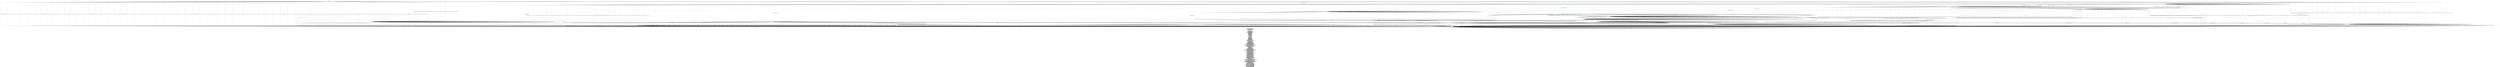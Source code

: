 digraph g {

    labelloc = "b"
    label = "Server/Client: Erlang SSH 27.3.0.0
    Protocol Stage: TRANSPORT
KEX Algorithm: diffie-hellman-group14-sha256
Strict KEX enabled: true

 Messages used during testing: 
MSG_DEBUG
MSG_KEX_DH_GEX_GROUP
MSG_KEX_DH_GEX_INIT
MSG_KEX_DH_GEX_OLD_REQUEST
MSG_KEX_DH_GEX_REPLY
MSG_KEX_DH_GEX_REQUEST
MSG_KEXDH_INIT
MSG_KEXDH_REPLY
MSG_DISCONNECT
MSG_KEX_ECDH_INIT
MSG_KEX_ECDH_REPLY
MSG_EXT_INFO
MSG_KEX_HBR_INIT
MSG_KEX_HBR_REPLY
MSG_IGNORE
MSG_KEXINIT
MSG_NEWCOMPRESS
MSG_NEWKEYS
MSG_PING_OPENSSH
MSG_PONG_OPENSSH
MSG_KEX_RSA_DONE
MSG_KEX_RSA_PUBKEY
MSG_KEX_RSA_SECRET
MSG_SERVICE_ACCEPT
MSG_SERVICE_REQUEST_USERAUTH
MSG_SERVICE_REQUEST_CONNECTION
MSG_UNIMPLEMENTED
MSG_VERSION_EXCHANGE
MSG_USERAUTH_BANNER
MSG_USERAUTH_FAILURE
MSG_USERAUTH_INFO_REQUEST
MSG_USERAUTH_INFO_RESPONSE
MSG_USERAUTH_PASSWD_CHANGEREQ
MSG_USERAUTH_PK_OK
MSG_USERAUTH_REQUEST_HOSTBASED
MSG_USERAUTH_REQUEST_KEYBOARD_INTERACTIVE
MSG_USERAUTH_REQUEST_NONE
MSG_USERAUTH_REQUEST_PASSWORD
MSG_USERAUTH_REQUEST_PUBLICKEY_HOSTBOUND_OPENSSH
MSG_USERAUTH_REQUEST_PUBLICKEY
MSG_USERAUTH_REQUEST_UNKNOWN
MSG_USERAUTH_SUCCESS
MSG_CHANNEL_CLOSE
MSG_CHANNEL_DATA
MSG_CHANNEL_EOF
MSG_CHANNEL_EXTENDED_DATA
MSG_CHANNEL_FAILURE
MSG_CHANNEL_OPEN_CONFIRMATION
MSG_CHANNEL_OPEN_DIRECT_STREAMLOCAL_OPENSSH
MSG_CHANNEL_OPEN_DIRECT_TCPIP
MSG_CHANNEL_OPEN_FAILURE
MSG_CHANNEL_OPEN_FORWARDED_STREAMLOCAL_OPENSSH
MSG_CHANNEL_OPEN_FORWARDED_TCPIP
MSG_CHANNEL_OPEN_SESSION
MSG_CHANNEL_OPEN_TUN_OPENSSH
MSG_CHANNEL_OPEN_UNKNOWN
MSG_CHANNEL_OPEN_X11
MSG_CHANNEL_REQUEST_AUTH_AGENT_OPENSSH
MSG_CHANNEL_REQUEST_BREAK
MSG_CHANNEL_REQUEST_ENV
MSG_CHANNEL_REQUEST_EOW_OPENSSH
MSG_CHANNEL_REQUEST_EXEC
MSG_CHANNEL_REQUEST_EXIT_SIGNAL
MSG_CHANNEL_REQUEST_EXIT_STATUS
MSG_CHANNEL_REQUEST_PTY_REQ
MSG_CHANNEL_REQUEST_SHELL
MSG_CHANNEL_REQUEST_SIGNAL
MSG_CHANNEL_REQUEST_SUBSYSTEM
MSG_CHANNEL_REQUEST_UNKNOWN
MSG_CHANNEL_REQUEST_WINDOW_CHANGE
MSG_CHANNEL_REQUEST_X11_REQ
MSG_CHANNEL_REQUEST_XON_XOFF
MSG_CHANNEL_SUCCESS
MSG_CHANNEL_WINDOW_ADJUST
MSG_GLOBAL_REQUEST_CANCEL_STREAMLOCAL_FORWARD_OPENSSH
MSG_GLOBAL_REQUEST_CANCEL_TCPIP_FORWARD
MSG_REQUEST_FAILURE
MSG_GLOBAL_REQUEST_HOSTKEYS_OPENSSH
MSG_GLOBAL_REQUEST_HOSTKEYS_PROVE_OPENSSH
MSG_GLOBAL_REQUEST_NO_MORE_SESSIONS_OPENSSH
MSG_GLOBAL_REQUEST_STREAMLOCAL_FORWARD_OPENSSH
MSG_REQUEST_SUCCESS
MSG_GLOBAL_REQUEST_TCPIP_FORWARD
MSG_GLOBAL_REQUEST_UNKNOWN
MSG_UNKNOWN_ID_RESERVED_0
MSG_UNKNOWN_ID_TRANSPORT_GENERIC
MSG_UNKNOWN_ID_ALGORITHM_NEGOTIATION
MSG_UNKNOWN_ID_KEY_EXCHANGE_SPECIFIC
MSG_UNKNOWN_ID_USERAUTH_GENERIC
MSG_UNKNOWN_ID_USERAUTH_SPECIFIC
MSG_UNKNOWN_ID_CONNECTION_GENERIC
MSG_UNKNOWN_ID_CHANNEL_RELATED
MSG_UNKNOWN_ID_RESERVED_CLIENT
MSG_UNKNOWN_ID_RESERVED_PRIVATE
"
    fontsize = 30
    edge[decorate="true"]

	s0 [shape="circle" width="2.3" label="Protocol Version Exchanged
(s0

SocketState: [UP]" fixedsize="true" height="2.3"];
	s1 [shape="circle" width="2.3" label="Unknown State (s1)

SocketState: [UP]" fixedsize="true" height="2.3"];
	s2 [shape="circle" color="RED" width="2.3" label="TCP Closed
(s2

SocketState: [CLOSED, UP]" fixedsize="true" height="2.3"];
	s3 [shape="circle" width="2.3" label="KEX: Algorithms Negotiated
(s3

SocketState: [UP]" fixedsize="true" height="2.3"];
	s4 [shape="circle" width="2.3" label="Unknown State (s4)

SocketState: [UP]" fixedsize="true" height="2.3"];
	s5 [shape="circle" width="2.3" label="Unknown State (s5)

SocketState: [UP]" fixedsize="true" height="2.3"];
	s6 [shape="circle" width="2.3" label="Unknown State (s6)

SocketState: [UP]" fixedsize="true" height="2.3"];
	s7 [shape="circle" width="2.3" label="KEX: Keys Derived
(s7

SocketState: [UP]" fixedsize="true" height="2.3"];
	s8 [shape="circle" width="2.3" label="KEX Completed
(s8

SocketState: [UP]" fixedsize="true" height="2.3"];
	s9 [shape="circle" width="2.3" label="Unknown State (s9)

SocketState: [UP]" fixedsize="true" height="2.3"];
	s10 [shape="circle" width="2.3" label="Protocol Completed
(s10

SocketState: [UP]" fixedsize="true" height="2.3"];
	s11 [shape="circle" width="2.3" label="Unknown State (s11)

SocketState: [UP]" fixedsize="true" height="2.3"];
	s12 [shape="circle" width="2.3" label="Unknown State (s12)

SocketState: [UP]" fixedsize="true" height="2.3"];
	s13 [shape="circle" width="2.3" label="Unknown State (s13)

SocketState: [UP]" fixedsize="true" height="2.3"];
	s14 [shape="circle" width="2.3" label="Unknown State (s14)

SocketState: [UP]" fixedsize="true" height="2.3"];
	s15 [shape="circle" width="2.3" label="Unknown State (s15)

SocketState: [UP]" fixedsize="true" height="2.3"];
	s0 -> s13 [label="MSG_DEBUG / KeyExchangeInitMessage"];
	s0 -> s2 [label="MSG_KEX_DH_GEX_GROUP / KeyExchangeInitMessage,DisconnectMessage"];
	s0 -> s2 [label="MSG_KEX_DH_GEX_INIT / KeyExchangeInitMessage,DisconnectMessage"];
	s0 -> s2 [label="MSG_KEX_DH_GEX_OLD_REQUEST / KeyExchangeInitMessage,DisconnectMessage"];
	s0 -> s2 [label="MSG_KEX_DH_GEX_REPLY / KeyExchangeInitMessage,DisconnectMessage"];
	s0 -> s2 [label="MSG_KEX_DH_GEX_REQUEST / KeyExchangeInitMessage,DisconnectMessage"];
	s0 -> s2 [label="MSG_KEXDH_INIT / KeyExchangeInitMessage,DisconnectMessage"];
	s0 -> s2 [label="MSG_KEXDH_REPLY / KeyExchangeInitMessage,DisconnectMessage"];
	s0 -> s2 [label="MSG_DISCONNECT / KeyExchangeInitMessage"];
	s0 -> s2 [label="MSG_KEX_ECDH_INIT / KeyExchangeInitMessage,DisconnectMessage"];
	s0 -> s2 [label="MSG_KEX_ECDH_REPLY / KeyExchangeInitMessage,DisconnectMessage"];
	s0 -> s2 [label="MSG_EXT_INFO / KeyExchangeInitMessage,DisconnectMessage"];
	s0 -> s2 [label="MSG_KEX_HBR_INIT / KeyExchangeInitMessage,DisconnectMessage"];
	s0 -> s2 [label="MSG_KEX_HBR_REPLY / KeyExchangeInitMessage,DisconnectMessage"];
	s0 -> s13 [label="MSG_IGNORE / KeyExchangeInitMessage"];
	s0 -> s3 [color="GREEN" style="bold" label="MSG_KEXINIT / KeyExchangeInitMessage"];
	s0 -> s2 [label="MSG_NEWCOMPRESS / KeyExchangeInitMessage,DisconnectMessage"];
	s0 -> s2 [label="MSG_NEWKEYS / KeyExchangeInitMessage,DisconnectMessage"];
	s0 -> s2 [label="MSG_PING_OPENSSH / KeyExchangeInitMessage,DisconnectMessage"];
	s0 -> s2 [label="MSG_PONG_OPENSSH / KeyExchangeInitMessage,DisconnectMessage"];
	s0 -> s2 [label="MSG_KEX_RSA_DONE / KeyExchangeInitMessage,DisconnectMessage"];
	s0 -> s2 [label="MSG_KEX_RSA_PUBKEY / KeyExchangeInitMessage,DisconnectMessage"];
	s0 -> s2 [label="MSG_KEX_RSA_SECRET / KeyExchangeInitMessage,DisconnectMessage"];
	s0 -> s2 [label="MSG_SERVICE_ACCEPT / KeyExchangeInitMessage,DisconnectMessage"];
	s0 -> s2 [label="MSG_SERVICE_REQUEST_USERAUTH / KeyExchangeInitMessage,DisconnectMessage"];
	s0 -> s2 [label="MSG_SERVICE_REQUEST_CONNECTION / KeyExchangeInitMessage,DisconnectMessage"];
	s0 -> s13 [label="MSG_UNIMPLEMENTED / KeyExchangeInitMessage"];
	s0 -> s2 [label="MSG_VERSION_EXCHANGE / KeyExchangeInitMessage,DisconnectMessage"];
	s0 -> s2 [label="MSG_USERAUTH_BANNER / KeyExchangeInitMessage,DisconnectMessage"];
	s0 -> s2 [label="MSG_USERAUTH_FAILURE / KeyExchangeInitMessage,DisconnectMessage"];
	s0 -> s2 [label="MSG_USERAUTH_INFO_REQUEST / KeyExchangeInitMessage,DisconnectMessage"];
	s0 -> s2 [label="MSG_USERAUTH_INFO_RESPONSE / KeyExchangeInitMessage,DisconnectMessage"];
	s0 -> s2 [label="MSG_USERAUTH_PASSWD_CHANGEREQ / KeyExchangeInitMessage,DisconnectMessage"];
	s0 -> s2 [label="MSG_USERAUTH_PK_OK / KeyExchangeInitMessage,DisconnectMessage"];
	s0 -> s2 [label="MSG_USERAUTH_REQUEST_HOSTBASED / KeyExchangeInitMessage,DisconnectMessage"];
	s0 -> s2 [label="MSG_USERAUTH_REQUEST_KEYBOARD_INTERACTIVE / KeyExchangeInitMessage,DisconnectMessage"];
	s0 -> s2 [label="MSG_USERAUTH_REQUEST_NONE / KeyExchangeInitMessage,DisconnectMessage"];
	s0 -> s2 [label="MSG_USERAUTH_REQUEST_PASSWORD / KeyExchangeInitMessage,DisconnectMessage"];
	s0 -> s2 [label="MSG_USERAUTH_REQUEST_PUBLICKEY_HOSTBOUND_OPENSSH / KeyExchangeInitMessage,DisconnectMessage"];
	s0 -> s2 [label="MSG_USERAUTH_REQUEST_PUBLICKEY / KeyExchangeInitMessage,DisconnectMessage"];
	s0 -> s2 [label="MSG_USERAUTH_REQUEST_UNKNOWN / KeyExchangeInitMessage,DisconnectMessage"];
	s0 -> s2 [label="MSG_USERAUTH_SUCCESS / KeyExchangeInitMessage,DisconnectMessage"];
	s0 -> s13 [label="MSG_CHANNEL_CLOSE / KeyExchangeInitMessage"];
	s0 -> s13 [label="MSG_CHANNEL_DATA / KeyExchangeInitMessage"];
	s0 -> s13 [label="MSG_CHANNEL_EOF / KeyExchangeInitMessage"];
	s0 -> s13 [label="MSG_CHANNEL_EXTENDED_DATA / KeyExchangeInitMessage"];
	s0 -> s2 [label="MSG_CHANNEL_FAILURE / KeyExchangeInitMessage,DisconnectMessage"];
	s0 -> s2 [label="MSG_CHANNEL_OPEN_CONFIRMATION / KeyExchangeInitMessage,DisconnectMessage"];
	s0 -> s1 [label="MSG_CHANNEL_OPEN_DIRECT_STREAMLOCAL_OPENSSH / KeyExchangeInitMessage"];
	s0 -> s1 [label="MSG_CHANNEL_OPEN_DIRECT_TCPIP / KeyExchangeInitMessage"];
	s0 -> s2 [label="MSG_CHANNEL_OPEN_FAILURE / KeyExchangeInitMessage,DisconnectMessage"];
	s0 -> s1 [label="MSG_CHANNEL_OPEN_FORWARDED_STREAMLOCAL_OPENSSH / KeyExchangeInitMessage"];
	s0 -> s1 [label="MSG_CHANNEL_OPEN_FORWARDED_TCPIP / KeyExchangeInitMessage"];
	s0 -> s1 [label="MSG_CHANNEL_OPEN_SESSION / KeyExchangeInitMessage"];
	s0 -> s1 [label="MSG_CHANNEL_OPEN_TUN_OPENSSH / KeyExchangeInitMessage"];
	s0 -> s13 [label="MSG_CHANNEL_OPEN_UNKNOWN / KeyExchangeInitMessage"];
	s0 -> s1 [label="MSG_CHANNEL_OPEN_X11 / KeyExchangeInitMessage"];
	s0 -> s13 [label="MSG_CHANNEL_REQUEST_AUTH_AGENT_OPENSSH / KeyExchangeInitMessage"];
	s0 -> s13 [label="MSG_CHANNEL_REQUEST_BREAK / KeyExchangeInitMessage"];
	s0 -> s2 [label="MSG_CHANNEL_REQUEST_ENV / KeyExchangeInitMessage,DisconnectMessage"];
	s0 -> s13 [label="MSG_CHANNEL_REQUEST_EOW_OPENSSH / KeyExchangeInitMessage"];
	s0 -> s2 [label="MSG_CHANNEL_REQUEST_EXEC / KeyExchangeInitMessage,DisconnectMessage"];
	s0 -> s13 [label="MSG_CHANNEL_REQUEST_EXIT_SIGNAL / KeyExchangeInitMessage"];
	s0 -> s13 [label="MSG_CHANNEL_REQUEST_EXIT_STATUS / KeyExchangeInitMessage"];
	s0 -> s2 [label="MSG_CHANNEL_REQUEST_PTY_REQ / KeyExchangeInitMessage,DisconnectMessage"];
	s0 -> s2 [label="MSG_CHANNEL_REQUEST_SHELL / KeyExchangeInitMessage,DisconnectMessage"];
	s0 -> s13 [label="MSG_CHANNEL_REQUEST_SIGNAL / KeyExchangeInitMessage"];
	s0 -> s2 [label="MSG_CHANNEL_REQUEST_SUBSYSTEM / KeyExchangeInitMessage,DisconnectMessage"];
	s0 -> s13 [label="MSG_CHANNEL_REQUEST_UNKNOWN / KeyExchangeInitMessage"];
	s0 -> s13 [label="MSG_CHANNEL_REQUEST_WINDOW_CHANGE / KeyExchangeInitMessage"];
	s0 -> s13 [label="MSG_CHANNEL_REQUEST_X11_REQ / KeyExchangeInitMessage"];
	s0 -> s13 [label="MSG_CHANNEL_REQUEST_XON_XOFF / KeyExchangeInitMessage"];
	s0 -> s2 [label="MSG_CHANNEL_SUCCESS / KeyExchangeInitMessage,DisconnectMessage"];
	s0 -> s13 [label="MSG_CHANNEL_WINDOW_ADJUST / KeyExchangeInitMessage"];
	s0 -> s13 [label="MSG_GLOBAL_REQUEST_CANCEL_STREAMLOCAL_FORWARD_OPENSSH / KeyExchangeInitMessage"];
	s0 -> s13 [label="MSG_GLOBAL_REQUEST_CANCEL_TCPIP_FORWARD / KeyExchangeInitMessage"];
	s0 -> s2 [label="MSG_REQUEST_FAILURE / KeyExchangeInitMessage,DisconnectMessage"];
	s0 -> s13 [label="MSG_GLOBAL_REQUEST_HOSTKEYS_OPENSSH / KeyExchangeInitMessage"];
	s0 -> s13 [label="MSG_GLOBAL_REQUEST_HOSTKEYS_PROVE_OPENSSH / KeyExchangeInitMessage"];
	s0 -> s13 [label="MSG_GLOBAL_REQUEST_NO_MORE_SESSIONS_OPENSSH / KeyExchangeInitMessage"];
	s0 -> s13 [label="MSG_GLOBAL_REQUEST_STREAMLOCAL_FORWARD_OPENSSH / KeyExchangeInitMessage"];
	s0 -> s2 [label="MSG_REQUEST_SUCCESS / KeyExchangeInitMessage,DisconnectMessage"];
	s0 -> s13 [label="MSG_GLOBAL_REQUEST_TCPIP_FORWARD / KeyExchangeInitMessage"];
	s0 -> s13 [label="MSG_GLOBAL_REQUEST_UNKNOWN / KeyExchangeInitMessage"];
	s0 -> s2 [label="MSG_UNKNOWN_ID_RESERVED_0 / KeyExchangeInitMessage,DisconnectMessage"];
	s0 -> s2 [label="MSG_UNKNOWN_ID_TRANSPORT_GENERIC / KeyExchangeInitMessage,DisconnectMessage"];
	s0 -> s2 [label="MSG_UNKNOWN_ID_ALGORITHM_NEGOTIATION / KeyExchangeInitMessage,DisconnectMessage"];
	s0 -> s2 [label="MSG_UNKNOWN_ID_KEY_EXCHANGE_SPECIFIC / KeyExchangeInitMessage,DisconnectMessage"];
	s0 -> s2 [label="MSG_UNKNOWN_ID_USERAUTH_GENERIC / KeyExchangeInitMessage,DisconnectMessage"];
	s0 -> s2 [label="MSG_UNKNOWN_ID_USERAUTH_SPECIFIC / KeyExchangeInitMessage,DisconnectMessage"];
	s0 -> s2 [label="MSG_UNKNOWN_ID_CONNECTION_GENERIC / KeyExchangeInitMessage,DisconnectMessage"];
	s0 -> s2 [label="MSG_UNKNOWN_ID_CHANNEL_RELATED / KeyExchangeInitMessage,DisconnectMessage"];
	s0 -> s2 [label="MSG_UNKNOWN_ID_RESERVED_CLIENT / KeyExchangeInitMessage,DisconnectMessage"];
	s0 -> s2 [label="MSG_UNKNOWN_ID_RESERVED_PRIVATE / KeyExchangeInitMessage,DisconnectMessage"];
	s1 -> s1 [label="MSG_DEBUG / [No output]"];
	s1 -> s2 [label="MSG_KEX_DH_GEX_GROUP / DisconnectMessage"];
	s1 -> s2 [label="MSG_KEX_DH_GEX_INIT / DisconnectMessage"];
	s1 -> s2 [label="MSG_KEX_DH_GEX_OLD_REQUEST / DisconnectMessage"];
	s1 -> s2 [label="MSG_KEX_DH_GEX_REPLY / DisconnectMessage"];
	s1 -> s2 [label="MSG_KEX_DH_GEX_REQUEST / DisconnectMessage"];
	s1 -> s2 [label="MSG_KEXDH_INIT / DisconnectMessage"];
	s1 -> s2 [label="MSG_KEXDH_REPLY / DisconnectMessage"];
	s1 -> s2 [label="MSG_DISCONNECT / [No output]"];
	s1 -> s2 [label="MSG_KEX_ECDH_INIT / DisconnectMessage"];
	s1 -> s2 [label="MSG_KEX_ECDH_REPLY / DisconnectMessage"];
	s1 -> s2 [label="MSG_EXT_INFO / DisconnectMessage"];
	s1 -> s2 [label="MSG_KEX_HBR_INIT / DisconnectMessage"];
	s1 -> s2 [label="MSG_KEX_HBR_REPLY / DisconnectMessage"];
	s1 -> s1 [label="MSG_IGNORE / [No output]"];
	s1 -> s2 [label="MSG_KEXINIT / DisconnectMessage"];
	s1 -> s2 [label="MSG_NEWCOMPRESS / DisconnectMessage"];
	s1 -> s2 [label="MSG_NEWKEYS / DisconnectMessage"];
	s1 -> s2 [label="MSG_PING_OPENSSH / DisconnectMessage"];
	s1 -> s2 [label="MSG_PONG_OPENSSH / DisconnectMessage"];
	s1 -> s2 [label="MSG_KEX_RSA_DONE / DisconnectMessage"];
	s1 -> s2 [label="MSG_KEX_RSA_PUBKEY / DisconnectMessage"];
	s1 -> s2 [label="MSG_KEX_RSA_SECRET / DisconnectMessage"];
	s1 -> s2 [label="MSG_SERVICE_ACCEPT / DisconnectMessage"];
	s1 -> s2 [label="MSG_SERVICE_REQUEST_USERAUTH / DisconnectMessage"];
	s1 -> s2 [label="MSG_SERVICE_REQUEST_CONNECTION / DisconnectMessage"];
	s1 -> s1 [label="MSG_UNIMPLEMENTED / [No output]"];
	s1 -> s2 [label="MSG_VERSION_EXCHANGE / DisconnectMessage"];
	s1 -> s2 [label="MSG_USERAUTH_BANNER / DisconnectMessage"];
	s1 -> s2 [label="MSG_USERAUTH_FAILURE / DisconnectMessage"];
	s1 -> s2 [label="MSG_USERAUTH_INFO_REQUEST / DisconnectMessage"];
	s1 -> s2 [label="MSG_USERAUTH_INFO_RESPONSE / DisconnectMessage"];
	s1 -> s2 [label="MSG_USERAUTH_PASSWD_CHANGEREQ / DisconnectMessage"];
	s1 -> s2 [label="MSG_USERAUTH_PK_OK / DisconnectMessage"];
	s1 -> s2 [label="MSG_USERAUTH_REQUEST_HOSTBASED / DisconnectMessage"];
	s1 -> s2 [label="MSG_USERAUTH_REQUEST_KEYBOARD_INTERACTIVE / DisconnectMessage"];
	s1 -> s2 [label="MSG_USERAUTH_REQUEST_NONE / DisconnectMessage"];
	s1 -> s2 [label="MSG_USERAUTH_REQUEST_PASSWORD / DisconnectMessage"];
	s1 -> s2 [label="MSG_USERAUTH_REQUEST_PUBLICKEY_HOSTBOUND_OPENSSH / DisconnectMessage"];
	s1 -> s2 [label="MSG_USERAUTH_REQUEST_PUBLICKEY / DisconnectMessage"];
	s1 -> s2 [label="MSG_USERAUTH_REQUEST_UNKNOWN / DisconnectMessage"];
	s1 -> s2 [label="MSG_USERAUTH_SUCCESS / DisconnectMessage"];
	s1 -> s13 [label="MSG_CHANNEL_CLOSE / [No output]"];
	s1 -> s1 [label="MSG_CHANNEL_DATA / [No output]"];
	s1 -> s1 [label="MSG_CHANNEL_EOF / [No output]"];
	s1 -> s1 [label="MSG_CHANNEL_EXTENDED_DATA / [No output]"];
	s1 -> s1 [label="MSG_CHANNEL_FAILURE / [No output]"];
	s1 -> s2 [label="MSG_CHANNEL_OPEN_CONFIRMATION / DisconnectMessage"];
	s1 -> s1 [label="MSG_CHANNEL_OPEN_DIRECT_STREAMLOCAL_OPENSSH / [No output]"];
	s1 -> s1 [label="MSG_CHANNEL_OPEN_DIRECT_TCPIP / [No output]"];
	s1 -> s13 [label="MSG_CHANNEL_OPEN_FAILURE / [No output]"];
	s1 -> s1 [label="MSG_CHANNEL_OPEN_FORWARDED_STREAMLOCAL_OPENSSH / [No output]"];
	s1 -> s1 [label="MSG_CHANNEL_OPEN_FORWARDED_TCPIP / [No output]"];
	s1 -> s1 [label="MSG_CHANNEL_OPEN_SESSION / [No output]"];
	s1 -> s1 [label="MSG_CHANNEL_OPEN_TUN_OPENSSH / [No output]"];
	s1 -> s1 [label="MSG_CHANNEL_OPEN_UNKNOWN / [No output]"];
	s1 -> s1 [label="MSG_CHANNEL_OPEN_X11 / [No output]"];
	s1 -> s1 [label="MSG_CHANNEL_REQUEST_AUTH_AGENT_OPENSSH / [No output]"];
	s1 -> s1 [label="MSG_CHANNEL_REQUEST_BREAK / [No output]"];
	s1 -> s1 [label="MSG_CHANNEL_REQUEST_ENV / [No output]"];
	s1 -> s1 [label="MSG_CHANNEL_REQUEST_EOW_OPENSSH / [No output]"];
	s1 -> s1 [label="MSG_CHANNEL_REQUEST_EXEC / [No output]"];
	s1 -> s1 [label="MSG_CHANNEL_REQUEST_EXIT_SIGNAL / [No output]"];
	s1 -> s1 [label="MSG_CHANNEL_REQUEST_EXIT_STATUS / [No output]"];
	s1 -> s1 [label="MSG_CHANNEL_REQUEST_PTY_REQ / [No output]"];
	s1 -> s1 [label="MSG_CHANNEL_REQUEST_SHELL / [No output]"];
	s1 -> s1 [label="MSG_CHANNEL_REQUEST_SIGNAL / [No output]"];
	s1 -> s1 [label="MSG_CHANNEL_REQUEST_SUBSYSTEM / [No output]"];
	s1 -> s1 [label="MSG_CHANNEL_REQUEST_UNKNOWN / [No output]"];
	s1 -> s1 [label="MSG_CHANNEL_REQUEST_WINDOW_CHANGE / [No output]"];
	s1 -> s1 [label="MSG_CHANNEL_REQUEST_X11_REQ / [No output]"];
	s1 -> s1 [label="MSG_CHANNEL_REQUEST_XON_XOFF / [No output]"];
	s1 -> s1 [label="MSG_CHANNEL_SUCCESS / [No output]"];
	s1 -> s1 [label="MSG_CHANNEL_WINDOW_ADJUST / [No output]"];
	s1 -> s1 [label="MSG_GLOBAL_REQUEST_CANCEL_STREAMLOCAL_FORWARD_OPENSSH / [No output]"];
	s1 -> s1 [label="MSG_GLOBAL_REQUEST_CANCEL_TCPIP_FORWARD / [No output]"];
	s1 -> s2 [label="MSG_REQUEST_FAILURE / DisconnectMessage"];
	s1 -> s1 [label="MSG_GLOBAL_REQUEST_HOSTKEYS_OPENSSH / [No output]"];
	s1 -> s1 [label="MSG_GLOBAL_REQUEST_HOSTKEYS_PROVE_OPENSSH / [No output]"];
	s1 -> s1 [label="MSG_GLOBAL_REQUEST_NO_MORE_SESSIONS_OPENSSH / [No output]"];
	s1 -> s1 [label="MSG_GLOBAL_REQUEST_STREAMLOCAL_FORWARD_OPENSSH / [No output]"];
	s1 -> s2 [label="MSG_REQUEST_SUCCESS / DisconnectMessage"];
	s1 -> s1 [label="MSG_GLOBAL_REQUEST_TCPIP_FORWARD / [No output]"];
	s1 -> s1 [label="MSG_GLOBAL_REQUEST_UNKNOWN / [No output]"];
	s1 -> s2 [label="MSG_UNKNOWN_ID_RESERVED_0 / DisconnectMessage"];
	s1 -> s2 [label="MSG_UNKNOWN_ID_TRANSPORT_GENERIC / DisconnectMessage"];
	s1 -> s2 [label="MSG_UNKNOWN_ID_ALGORITHM_NEGOTIATION / DisconnectMessage"];
	s1 -> s2 [label="MSG_UNKNOWN_ID_KEY_EXCHANGE_SPECIFIC / DisconnectMessage"];
	s1 -> s2 [label="MSG_UNKNOWN_ID_USERAUTH_GENERIC / DisconnectMessage"];
	s1 -> s2 [label="MSG_UNKNOWN_ID_USERAUTH_SPECIFIC / DisconnectMessage"];
	s1 -> s2 [label="MSG_UNKNOWN_ID_CONNECTION_GENERIC / DisconnectMessage"];
	s1 -> s2 [label="MSG_UNKNOWN_ID_CHANNEL_RELATED / DisconnectMessage"];
	s1 -> s2 [label="MSG_UNKNOWN_ID_RESERVED_CLIENT / DisconnectMessage"];
	s1 -> s2 [label="MSG_UNKNOWN_ID_RESERVED_PRIVATE / DisconnectMessage"];
	s2 -> s2 [label="MSG_DEBUG / [No output]"];
	s2 -> s2 [label="MSG_KEX_DH_GEX_GROUP / [No output]"];
	s2 -> s2 [label="MSG_KEX_DH_GEX_INIT / [No output]"];
	s2 -> s2 [label="MSG_KEX_DH_GEX_OLD_REQUEST / [No output]"];
	s2 -> s2 [label="MSG_KEX_DH_GEX_REPLY / [No output]"];
	s2 -> s2 [label="MSG_KEX_DH_GEX_REQUEST / [No output]"];
	s2 -> s2 [label="MSG_KEXDH_INIT / [No output]"];
	s2 -> s2 [label="MSG_KEXDH_REPLY / [No output]"];
	s2 -> s2 [label="MSG_DISCONNECT / [No output]"];
	s2 -> s2 [label="MSG_KEX_ECDH_INIT / [No output]"];
	s2 -> s2 [label="MSG_KEX_ECDH_REPLY / [No output]"];
	s2 -> s2 [label="MSG_EXT_INFO / [No output]"];
	s2 -> s2 [label="MSG_KEX_HBR_INIT / [No output]"];
	s2 -> s2 [label="MSG_KEX_HBR_REPLY / [No output]"];
	s2 -> s2 [label="MSG_IGNORE / [No output]"];
	s2 -> s2 [label="MSG_KEXINIT / [No output]"];
	s2 -> s2 [label="MSG_NEWCOMPRESS / [No output]"];
	s2 -> s2 [label="MSG_NEWKEYS / [No output]"];
	s2 -> s2 [label="MSG_PING_OPENSSH / [No output]"];
	s2 -> s2 [label="MSG_PONG_OPENSSH / [No output]"];
	s2 -> s2 [label="MSG_KEX_RSA_DONE / [No output]"];
	s2 -> s2 [label="MSG_KEX_RSA_PUBKEY / [No output]"];
	s2 -> s2 [label="MSG_KEX_RSA_SECRET / [No output]"];
	s2 -> s2 [label="MSG_SERVICE_ACCEPT / [No output]"];
	s2 -> s2 [label="MSG_SERVICE_REQUEST_USERAUTH / [No output]"];
	s2 -> s2 [label="MSG_SERVICE_REQUEST_CONNECTION / [No output]"];
	s2 -> s2 [label="MSG_UNIMPLEMENTED / [No output]"];
	s2 -> s2 [label="MSG_VERSION_EXCHANGE / [No output]"];
	s2 -> s2 [label="MSG_USERAUTH_BANNER / [No output]"];
	s2 -> s2 [label="MSG_USERAUTH_FAILURE / [No output]"];
	s2 -> s2 [label="MSG_USERAUTH_INFO_REQUEST / [No output]"];
	s2 -> s2 [label="MSG_USERAUTH_INFO_RESPONSE / [No output]"];
	s2 -> s2 [label="MSG_USERAUTH_PASSWD_CHANGEREQ / [No output]"];
	s2 -> s2 [label="MSG_USERAUTH_PK_OK / [No output]"];
	s2 -> s2 [label="MSG_USERAUTH_REQUEST_HOSTBASED / [No output]"];
	s2 -> s2 [label="MSG_USERAUTH_REQUEST_KEYBOARD_INTERACTIVE / [No output]"];
	s2 -> s2 [label="MSG_USERAUTH_REQUEST_NONE / [No output]"];
	s2 -> s2 [label="MSG_USERAUTH_REQUEST_PASSWORD / [No output]"];
	s2 -> s2 [label="MSG_USERAUTH_REQUEST_PUBLICKEY_HOSTBOUND_OPENSSH / [No output]"];
	s2 -> s2 [label="MSG_USERAUTH_REQUEST_PUBLICKEY / [No output]"];
	s2 -> s2 [label="MSG_USERAUTH_REQUEST_UNKNOWN / [No output]"];
	s2 -> s2 [label="MSG_USERAUTH_SUCCESS / [No output]"];
	s2 -> s2 [label="MSG_CHANNEL_CLOSE / [No output]"];
	s2 -> s2 [label="MSG_CHANNEL_DATA / [No output]"];
	s2 -> s2 [label="MSG_CHANNEL_EOF / [No output]"];
	s2 -> s2 [label="MSG_CHANNEL_EXTENDED_DATA / [No output]"];
	s2 -> s2 [label="MSG_CHANNEL_FAILURE / [No output]"];
	s2 -> s2 [label="MSG_CHANNEL_OPEN_CONFIRMATION / [No output]"];
	s2 -> s2 [label="MSG_CHANNEL_OPEN_DIRECT_STREAMLOCAL_OPENSSH / [No output]"];
	s2 -> s2 [label="MSG_CHANNEL_OPEN_DIRECT_TCPIP / [No output]"];
	s2 -> s2 [label="MSG_CHANNEL_OPEN_FAILURE / [No output]"];
	s2 -> s2 [label="MSG_CHANNEL_OPEN_FORWARDED_STREAMLOCAL_OPENSSH / [No output]"];
	s2 -> s2 [label="MSG_CHANNEL_OPEN_FORWARDED_TCPIP / [No output]"];
	s2 -> s2 [label="MSG_CHANNEL_OPEN_SESSION / [No output]"];
	s2 -> s2 [label="MSG_CHANNEL_OPEN_TUN_OPENSSH / [No output]"];
	s2 -> s2 [label="MSG_CHANNEL_OPEN_UNKNOWN / [No output]"];
	s2 -> s2 [label="MSG_CHANNEL_OPEN_X11 / [No output]"];
	s2 -> s2 [label="MSG_CHANNEL_REQUEST_AUTH_AGENT_OPENSSH / [No output]"];
	s2 -> s2 [label="MSG_CHANNEL_REQUEST_BREAK / [No output]"];
	s2 -> s2 [label="MSG_CHANNEL_REQUEST_ENV / [No output]"];
	s2 -> s2 [label="MSG_CHANNEL_REQUEST_EOW_OPENSSH / [No output]"];
	s2 -> s2 [label="MSG_CHANNEL_REQUEST_EXEC / [No output]"];
	s2 -> s2 [label="MSG_CHANNEL_REQUEST_EXIT_SIGNAL / [No output]"];
	s2 -> s2 [label="MSG_CHANNEL_REQUEST_EXIT_STATUS / [No output]"];
	s2 -> s2 [label="MSG_CHANNEL_REQUEST_PTY_REQ / [No output]"];
	s2 -> s2 [label="MSG_CHANNEL_REQUEST_SHELL / [No output]"];
	s2 -> s2 [label="MSG_CHANNEL_REQUEST_SIGNAL / [No output]"];
	s2 -> s2 [label="MSG_CHANNEL_REQUEST_SUBSYSTEM / [No output]"];
	s2 -> s2 [label="MSG_CHANNEL_REQUEST_UNKNOWN / [No output]"];
	s2 -> s2 [label="MSG_CHANNEL_REQUEST_WINDOW_CHANGE / [No output]"];
	s2 -> s2 [label="MSG_CHANNEL_REQUEST_X11_REQ / [No output]"];
	s2 -> s2 [label="MSG_CHANNEL_REQUEST_XON_XOFF / [No output]"];
	s2 -> s2 [label="MSG_CHANNEL_SUCCESS / [No output]"];
	s2 -> s2 [label="MSG_CHANNEL_WINDOW_ADJUST / [No output]"];
	s2 -> s2 [label="MSG_GLOBAL_REQUEST_CANCEL_STREAMLOCAL_FORWARD_OPENSSH / [No output]"];
	s2 -> s2 [label="MSG_GLOBAL_REQUEST_CANCEL_TCPIP_FORWARD / [No output]"];
	s2 -> s2 [label="MSG_REQUEST_FAILURE / [No output]"];
	s2 -> s2 [label="MSG_GLOBAL_REQUEST_HOSTKEYS_OPENSSH / [No output]"];
	s2 -> s2 [label="MSG_GLOBAL_REQUEST_HOSTKEYS_PROVE_OPENSSH / [No output]"];
	s2 -> s2 [label="MSG_GLOBAL_REQUEST_NO_MORE_SESSIONS_OPENSSH / [No output]"];
	s2 -> s2 [label="MSG_GLOBAL_REQUEST_STREAMLOCAL_FORWARD_OPENSSH / [No output]"];
	s2 -> s2 [label="MSG_REQUEST_SUCCESS / [No output]"];
	s2 -> s2 [label="MSG_GLOBAL_REQUEST_TCPIP_FORWARD / [No output]"];
	s2 -> s2 [label="MSG_GLOBAL_REQUEST_UNKNOWN / [No output]"];
	s2 -> s2 [label="MSG_UNKNOWN_ID_RESERVED_0 / [No output]"];
	s2 -> s2 [label="MSG_UNKNOWN_ID_TRANSPORT_GENERIC / [No output]"];
	s2 -> s2 [label="MSG_UNKNOWN_ID_ALGORITHM_NEGOTIATION / [No output]"];
	s2 -> s2 [label="MSG_UNKNOWN_ID_KEY_EXCHANGE_SPECIFIC / [No output]"];
	s2 -> s2 [label="MSG_UNKNOWN_ID_USERAUTH_GENERIC / [No output]"];
	s2 -> s2 [label="MSG_UNKNOWN_ID_USERAUTH_SPECIFIC / [No output]"];
	s2 -> s2 [label="MSG_UNKNOWN_ID_CONNECTION_GENERIC / [No output]"];
	s2 -> s2 [label="MSG_UNKNOWN_ID_CHANNEL_RELATED / [No output]"];
	s2 -> s2 [label="MSG_UNKNOWN_ID_RESERVED_CLIENT / [No output]"];
	s2 -> s2 [label="MSG_UNKNOWN_ID_RESERVED_PRIVATE / [No output]"];
	s3 -> s3 [label="MSG_DEBUG / [No output]"];
	s3 -> s2 [label="MSG_KEX_DH_GEX_GROUP / DisconnectMessage"];
	s3 -> s2 [label="MSG_KEX_DH_GEX_INIT / DisconnectMessage"];
	s3 -> s2 [label="MSG_KEX_DH_GEX_OLD_REQUEST / DisconnectMessage"];
	s3 -> s2 [label="MSG_KEX_DH_GEX_REPLY / DisconnectMessage"];
	s3 -> s13 [label="MSG_KEX_DH_GEX_REQUEST / UnknownMessage (0x00)"];
	s3 -> s7 [color="GREEN" style="bold" label="MSG_KEXDH_INIT / DhKeyExchangeReplyMessage,NewKeysMessage"];
	s3 -> s2 [label="MSG_KEXDH_REPLY / DisconnectMessage"];
	s3 -> s2 [label="MSG_DISCONNECT / [No output]"];
	s3 -> s4 [label="MSG_KEX_ECDH_INIT / DhKeyExchangeReplyMessage,NewKeysMessage"];
	s3 -> s2 [label="MSG_KEX_ECDH_REPLY / DisconnectMessage"];
	s3 -> s2 [label="MSG_EXT_INFO / DisconnectMessage"];
	s3 -> s2 [label="MSG_KEX_HBR_INIT / DisconnectMessage"];
	s3 -> s2 [label="MSG_KEX_HBR_REPLY / DisconnectMessage"];
	s3 -> s3 [label="MSG_IGNORE / [No output]"];
	s3 -> s2 [label="MSG_KEXINIT / DisconnectMessage"];
	s3 -> s2 [label="MSG_NEWCOMPRESS / DisconnectMessage"];
	s3 -> s2 [label="MSG_NEWKEYS / DisconnectMessage"];
	s3 -> s2 [label="MSG_PING_OPENSSH / DisconnectMessage"];
	s3 -> s2 [label="MSG_PONG_OPENSSH / DisconnectMessage"];
	s3 -> s2 [label="MSG_KEX_RSA_DONE / DisconnectMessage"];
	s3 -> s2 [label="MSG_KEX_RSA_PUBKEY / DisconnectMessage"];
	s3 -> s2 [label="MSG_KEX_RSA_SECRET / DisconnectMessage"];
	s3 -> s2 [label="MSG_SERVICE_ACCEPT / DisconnectMessage"];
	s3 -> s2 [label="MSG_SERVICE_REQUEST_USERAUTH / DisconnectMessage"];
	s3 -> s2 [label="MSG_SERVICE_REQUEST_CONNECTION / DisconnectMessage"];
	s3 -> s3 [label="MSG_UNIMPLEMENTED / [No output]"];
	s3 -> s2 [label="MSG_VERSION_EXCHANGE / DisconnectMessage"];
	s3 -> s2 [label="MSG_USERAUTH_BANNER / DisconnectMessage"];
	s3 -> s2 [label="MSG_USERAUTH_FAILURE / DisconnectMessage"];
	s3 -> s2 [label="MSG_USERAUTH_INFO_REQUEST / DisconnectMessage"];
	s3 -> s2 [label="MSG_USERAUTH_INFO_RESPONSE / DisconnectMessage"];
	s3 -> s2 [label="MSG_USERAUTH_PASSWD_CHANGEREQ / DisconnectMessage"];
	s3 -> s2 [label="MSG_USERAUTH_PK_OK / DisconnectMessage"];
	s3 -> s2 [label="MSG_USERAUTH_REQUEST_HOSTBASED / DisconnectMessage"];
	s3 -> s2 [label="MSG_USERAUTH_REQUEST_KEYBOARD_INTERACTIVE / DisconnectMessage"];
	s3 -> s2 [label="MSG_USERAUTH_REQUEST_NONE / DisconnectMessage"];
	s3 -> s2 [label="MSG_USERAUTH_REQUEST_PASSWORD / DisconnectMessage"];
	s3 -> s2 [label="MSG_USERAUTH_REQUEST_PUBLICKEY_HOSTBOUND_OPENSSH / DisconnectMessage"];
	s3 -> s2 [label="MSG_USERAUTH_REQUEST_PUBLICKEY / DisconnectMessage"];
	s3 -> s2 [label="MSG_USERAUTH_REQUEST_UNKNOWN / DisconnectMessage"];
	s3 -> s2 [label="MSG_USERAUTH_SUCCESS / DisconnectMessage"];
	s3 -> s3 [label="MSG_CHANNEL_CLOSE / [No output]"];
	s3 -> s3 [label="MSG_CHANNEL_DATA / [No output]"];
	s3 -> s3 [label="MSG_CHANNEL_EOF / [No output]"];
	s3 -> s3 [label="MSG_CHANNEL_EXTENDED_DATA / [No output]"];
	s3 -> s2 [label="MSG_CHANNEL_FAILURE / DisconnectMessage"];
	s3 -> s2 [label="MSG_CHANNEL_OPEN_CONFIRMATION / DisconnectMessage"];
	s3 -> s15 [label="MSG_CHANNEL_OPEN_DIRECT_STREAMLOCAL_OPENSSH / [No output]"];
	s3 -> s15 [label="MSG_CHANNEL_OPEN_DIRECT_TCPIP / [No output]"];
	s3 -> s2 [label="MSG_CHANNEL_OPEN_FAILURE / DisconnectMessage"];
	s3 -> s15 [label="MSG_CHANNEL_OPEN_FORWARDED_STREAMLOCAL_OPENSSH / [No output]"];
	s3 -> s14 [label="MSG_CHANNEL_OPEN_FORWARDED_TCPIP / [No output]"];
	s3 -> s14 [label="MSG_CHANNEL_OPEN_SESSION / [No output]"];
	s3 -> s14 [label="MSG_CHANNEL_OPEN_TUN_OPENSSH / [No output]"];
	s3 -> s3 [label="MSG_CHANNEL_OPEN_UNKNOWN / [No output]"];
	s3 -> s15 [label="MSG_CHANNEL_OPEN_X11 / [No output]"];
	s3 -> s3 [label="MSG_CHANNEL_REQUEST_AUTH_AGENT_OPENSSH / [No output]"];
	s3 -> s3 [label="MSG_CHANNEL_REQUEST_BREAK / [No output]"];
	s3 -> s2 [label="MSG_CHANNEL_REQUEST_ENV / DisconnectMessage"];
	s3 -> s3 [label="MSG_CHANNEL_REQUEST_EOW_OPENSSH / [No output]"];
	s3 -> s2 [label="MSG_CHANNEL_REQUEST_EXEC / DisconnectMessage"];
	s3 -> s3 [label="MSG_CHANNEL_REQUEST_EXIT_SIGNAL / [No output]"];
	s3 -> s3 [label="MSG_CHANNEL_REQUEST_EXIT_STATUS / [No output]"];
	s3 -> s2 [label="MSG_CHANNEL_REQUEST_PTY_REQ / DisconnectMessage"];
	s3 -> s2 [label="MSG_CHANNEL_REQUEST_SHELL / DisconnectMessage"];
	s3 -> s3 [label="MSG_CHANNEL_REQUEST_SIGNAL / [No output]"];
	s3 -> s2 [label="MSG_CHANNEL_REQUEST_SUBSYSTEM / DisconnectMessage"];
	s3 -> s3 [label="MSG_CHANNEL_REQUEST_UNKNOWN / [No output]"];
	s3 -> s3 [label="MSG_CHANNEL_REQUEST_WINDOW_CHANGE / [No output]"];
	s3 -> s3 [label="MSG_CHANNEL_REQUEST_X11_REQ / [No output]"];
	s3 -> s3 [label="MSG_CHANNEL_REQUEST_XON_XOFF / [No output]"];
	s3 -> s2 [label="MSG_CHANNEL_SUCCESS / DisconnectMessage"];
	s3 -> s3 [label="MSG_CHANNEL_WINDOW_ADJUST / [No output]"];
	s3 -> s3 [label="MSG_GLOBAL_REQUEST_CANCEL_STREAMLOCAL_FORWARD_OPENSSH / [No output]"];
	s3 -> s3 [label="MSG_GLOBAL_REQUEST_CANCEL_TCPIP_FORWARD / [No output]"];
	s3 -> s2 [label="MSG_REQUEST_FAILURE / DisconnectMessage"];
	s3 -> s3 [label="MSG_GLOBAL_REQUEST_HOSTKEYS_OPENSSH / [No output]"];
	s3 -> s3 [label="MSG_GLOBAL_REQUEST_HOSTKEYS_PROVE_OPENSSH / [No output]"];
	s3 -> s3 [label="MSG_GLOBAL_REQUEST_NO_MORE_SESSIONS_OPENSSH / [No output]"];
	s3 -> s3 [label="MSG_GLOBAL_REQUEST_STREAMLOCAL_FORWARD_OPENSSH / [No output]"];
	s3 -> s2 [label="MSG_REQUEST_SUCCESS / DisconnectMessage"];
	s3 -> s3 [label="MSG_GLOBAL_REQUEST_TCPIP_FORWARD / [No output]"];
	s3 -> s3 [label="MSG_GLOBAL_REQUEST_UNKNOWN / [No output]"];
	s3 -> s2 [label="MSG_UNKNOWN_ID_RESERVED_0 / DisconnectMessage"];
	s3 -> s2 [label="MSG_UNKNOWN_ID_TRANSPORT_GENERIC / DisconnectMessage"];
	s3 -> s2 [label="MSG_UNKNOWN_ID_ALGORITHM_NEGOTIATION / DisconnectMessage"];
	s3 -> s2 [label="MSG_UNKNOWN_ID_KEY_EXCHANGE_SPECIFIC / DisconnectMessage"];
	s3 -> s2 [label="MSG_UNKNOWN_ID_USERAUTH_GENERIC / DisconnectMessage"];
	s3 -> s2 [label="MSG_UNKNOWN_ID_USERAUTH_SPECIFIC / DisconnectMessage"];
	s3 -> s2 [label="MSG_UNKNOWN_ID_CONNECTION_GENERIC / DisconnectMessage"];
	s3 -> s2 [label="MSG_UNKNOWN_ID_CHANNEL_RELATED / DisconnectMessage"];
	s3 -> s2 [label="MSG_UNKNOWN_ID_RESERVED_CLIENT / DisconnectMessage"];
	s3 -> s2 [label="MSG_UNKNOWN_ID_RESERVED_PRIVATE / DisconnectMessage"];
	s4 -> s5 [label="MSG_DEBUG / [No output]"];
	s4 -> s2 [label="MSG_KEX_DH_GEX_GROUP / [No output]"];
	s4 -> s2 [label="MSG_KEX_DH_GEX_INIT / [No output]"];
	s4 -> s2 [label="MSG_KEX_DH_GEX_OLD_REQUEST / [No output]"];
	s4 -> s2 [label="MSG_KEX_DH_GEX_REPLY / [No output]"];
	s4 -> s2 [label="MSG_KEX_DH_GEX_REQUEST / [No output]"];
	s4 -> s2 [label="MSG_KEXDH_INIT / [No output]"];
	s4 -> s2 [label="MSG_KEXDH_REPLY / [No output]"];
	s4 -> s2 [label="MSG_DISCONNECT / [No output]"];
	s4 -> s2 [label="MSG_KEX_ECDH_INIT / [No output]"];
	s4 -> s2 [label="MSG_KEX_ECDH_REPLY / [No output]"];
	s4 -> s2 [label="MSG_EXT_INFO / [No output]"];
	s4 -> s2 [label="MSG_KEX_HBR_INIT / [No output]"];
	s4 -> s2 [label="MSG_KEX_HBR_REPLY / [No output]"];
	s4 -> s2 [label="MSG_IGNORE / [No output]"];
	s4 -> s2 [label="MSG_KEXINIT / [No output]"];
	s4 -> s2 [label="MSG_NEWCOMPRESS / [No output]"];
	s4 -> s6 [label="MSG_NEWKEYS / [No output]"];
	s4 -> s2 [label="MSG_PING_OPENSSH / [No output]"];
	s4 -> s2 [label="MSG_PONG_OPENSSH / [No output]"];
	s4 -> s2 [label="MSG_KEX_RSA_DONE / [No output]"];
	s4 -> s2 [label="MSG_KEX_RSA_PUBKEY / [No output]"];
	s4 -> s2 [label="MSG_KEX_RSA_SECRET / [No output]"];
	s4 -> s2 [label="MSG_SERVICE_ACCEPT / [No output]"];
	s4 -> s2 [label="MSG_SERVICE_REQUEST_USERAUTH / [No output]"];
	s4 -> s2 [label="MSG_SERVICE_REQUEST_CONNECTION / [No output]"];
	s4 -> s2 [label="MSG_UNIMPLEMENTED / [No output]"];
	s4 -> s2 [label="MSG_VERSION_EXCHANGE / [No output]"];
	s4 -> s2 [label="MSG_USERAUTH_BANNER / [No output]"];
	s4 -> s2 [label="MSG_USERAUTH_FAILURE / [No output]"];
	s4 -> s2 [label="MSG_USERAUTH_INFO_REQUEST / [No output]"];
	s4 -> s2 [label="MSG_USERAUTH_INFO_RESPONSE / [No output]"];
	s4 -> s2 [label="MSG_USERAUTH_PASSWD_CHANGEREQ / [No output]"];
	s4 -> s2 [label="MSG_USERAUTH_PK_OK / [No output]"];
	s4 -> s2 [label="MSG_USERAUTH_REQUEST_HOSTBASED / [No output]"];
	s4 -> s2 [label="MSG_USERAUTH_REQUEST_KEYBOARD_INTERACTIVE / [No output]"];
	s4 -> s2 [label="MSG_USERAUTH_REQUEST_NONE / [No output]"];
	s4 -> s2 [label="MSG_USERAUTH_REQUEST_PASSWORD / [No output]"];
	s4 -> s2 [label="MSG_USERAUTH_REQUEST_PUBLICKEY_HOSTBOUND_OPENSSH / [No output]"];
	s4 -> s2 [label="MSG_USERAUTH_REQUEST_PUBLICKEY / [No output]"];
	s4 -> s2 [label="MSG_USERAUTH_REQUEST_UNKNOWN / [No output]"];
	s4 -> s2 [label="MSG_USERAUTH_SUCCESS / [No output]"];
	s4 -> s2 [label="MSG_CHANNEL_CLOSE / [No output]"];
	s4 -> s2 [label="MSG_CHANNEL_DATA / [No output]"];
	s4 -> s2 [label="MSG_CHANNEL_EOF / [No output]"];
	s4 -> s2 [label="MSG_CHANNEL_EXTENDED_DATA / [No output]"];
	s4 -> s2 [label="MSG_CHANNEL_FAILURE / [No output]"];
	s4 -> s2 [label="MSG_CHANNEL_OPEN_CONFIRMATION / [No output]"];
	s4 -> s5 [label="MSG_CHANNEL_OPEN_DIRECT_STREAMLOCAL_OPENSSH / [No output]"];
	s4 -> s4 [label="MSG_CHANNEL_OPEN_DIRECT_TCPIP / [No output]"];
	s4 -> s2 [label="MSG_CHANNEL_OPEN_FAILURE / [No output]"];
	s4 -> s4 [label="MSG_CHANNEL_OPEN_FORWARDED_STREAMLOCAL_OPENSSH / [No output]"];
	s4 -> s4 [label="MSG_CHANNEL_OPEN_FORWARDED_TCPIP / [No output]"];
	s4 -> s2 [label="MSG_CHANNEL_OPEN_SESSION / [No output]"];
	s4 -> s2 [label="MSG_CHANNEL_OPEN_TUN_OPENSSH / [No output]"];
	s4 -> s2 [label="MSG_CHANNEL_OPEN_UNKNOWN / [No output]"];
	s4 -> s2 [label="MSG_CHANNEL_OPEN_X11 / [No output]"];
	s4 -> s2 [label="MSG_CHANNEL_REQUEST_AUTH_AGENT_OPENSSH / [No output]"];
	s4 -> s4 [label="MSG_CHANNEL_REQUEST_BREAK / [No output]"];
	s4 -> s2 [label="MSG_CHANNEL_REQUEST_ENV / [No output]"];
	s4 -> s5 [label="MSG_CHANNEL_REQUEST_EOW_OPENSSH / [No output]"];
	s4 -> s2 [label="MSG_CHANNEL_REQUEST_EXEC / [No output]"];
	s4 -> s2 [label="MSG_CHANNEL_REQUEST_EXIT_SIGNAL / [No output]"];
	s4 -> s2 [label="MSG_CHANNEL_REQUEST_EXIT_STATUS / [No output]"];
	s4 -> s2 [label="MSG_CHANNEL_REQUEST_PTY_REQ / [No output]"];
	s4 -> s2 [label="MSG_CHANNEL_REQUEST_SHELL / [No output]"];
	s4 -> s5 [label="MSG_CHANNEL_REQUEST_SIGNAL / [No output]"];
	s4 -> s2 [label="MSG_CHANNEL_REQUEST_SUBSYSTEM / [No output]"];
	s4 -> s4 [label="MSG_CHANNEL_REQUEST_UNKNOWN / [No output]"];
	s4 -> s2 [label="MSG_CHANNEL_REQUEST_WINDOW_CHANGE / [No output]"];
	s4 -> s2 [label="MSG_CHANNEL_REQUEST_X11_REQ / [No output]"];
	s4 -> s4 [label="MSG_CHANNEL_REQUEST_XON_XOFF / [No output]"];
	s4 -> s2 [label="MSG_CHANNEL_SUCCESS / [No output]"];
	s4 -> s2 [label="MSG_CHANNEL_WINDOW_ADJUST / [No output]"];
	s4 -> s5 [label="MSG_GLOBAL_REQUEST_CANCEL_STREAMLOCAL_FORWARD_OPENSSH / [No output]"];
	s4 -> s2 [label="MSG_GLOBAL_REQUEST_CANCEL_TCPIP_FORWARD / [No output]"];
	s4 -> s2 [label="MSG_REQUEST_FAILURE / [No output]"];
	s4 -> s2 [label="MSG_GLOBAL_REQUEST_HOSTKEYS_OPENSSH / [No output]"];
	s4 -> s2 [label="MSG_GLOBAL_REQUEST_HOSTKEYS_PROVE_OPENSSH / [No output]"];
	s4 -> s2 [label="MSG_GLOBAL_REQUEST_NO_MORE_SESSIONS_OPENSSH / [No output]"];
	s4 -> s2 [label="MSG_GLOBAL_REQUEST_STREAMLOCAL_FORWARD_OPENSSH / [No output]"];
	s4 -> s2 [label="MSG_REQUEST_SUCCESS / [No output]"];
	s4 -> s4 [label="MSG_GLOBAL_REQUEST_TCPIP_FORWARD / [No output]"];
	s4 -> s2 [label="MSG_GLOBAL_REQUEST_UNKNOWN / [No output]"];
	s4 -> s2 [label="MSG_UNKNOWN_ID_RESERVED_0 / [No output]"];
	s4 -> s2 [label="MSG_UNKNOWN_ID_TRANSPORT_GENERIC / [No output]"];
	s4 -> s2 [label="MSG_UNKNOWN_ID_ALGORITHM_NEGOTIATION / [No output]"];
	s4 -> s2 [label="MSG_UNKNOWN_ID_KEY_EXCHANGE_SPECIFIC / [No output]"];
	s4 -> s2 [label="MSG_UNKNOWN_ID_USERAUTH_GENERIC / [No output]"];
	s4 -> s2 [label="MSG_UNKNOWN_ID_USERAUTH_SPECIFIC / [No output]"];
	s4 -> s2 [label="MSG_UNKNOWN_ID_CONNECTION_GENERIC / [No output]"];
	s4 -> s2 [label="MSG_UNKNOWN_ID_CHANNEL_RELATED / [No output]"];
	s4 -> s2 [label="MSG_UNKNOWN_ID_RESERVED_CLIENT / [No output]"];
	s4 -> s2 [label="MSG_UNKNOWN_ID_RESERVED_PRIVATE / [No output]"];
	s5 -> s2 [label="MSG_DEBUG / [No output]"];
	s5 -> s2 [label="MSG_KEX_DH_GEX_GROUP / [No output]"];
	s5 -> s2 [label="MSG_KEX_DH_GEX_INIT / [No output]"];
	s5 -> s2 [label="MSG_KEX_DH_GEX_OLD_REQUEST / [No output]"];
	s5 -> s2 [label="MSG_KEX_DH_GEX_REPLY / [No output]"];
	s5 -> s2 [label="MSG_KEX_DH_GEX_REQUEST / [No output]"];
	s5 -> s2 [label="MSG_KEXDH_INIT / [No output]"];
	s5 -> s2 [label="MSG_KEXDH_REPLY / [No output]"];
	s5 -> s2 [label="MSG_DISCONNECT / [No output]"];
	s5 -> s2 [label="MSG_KEX_ECDH_INIT / [No output]"];
	s5 -> s2 [label="MSG_KEX_ECDH_REPLY / [No output]"];
	s5 -> s2 [label="MSG_EXT_INFO / [No output]"];
	s5 -> s2 [label="MSG_KEX_HBR_INIT / [No output]"];
	s5 -> s2 [label="MSG_KEX_HBR_REPLY / [No output]"];
	s5 -> s2 [label="MSG_IGNORE / [No output]"];
	s5 -> s2 [label="MSG_KEXINIT / [No output]"];
	s5 -> s2 [label="MSG_NEWCOMPRESS / [No output]"];
	s5 -> s2 [label="MSG_NEWKEYS / [No output]"];
	s5 -> s2 [label="MSG_PING_OPENSSH / [No output]"];
	s5 -> s2 [label="MSG_PONG_OPENSSH / [No output]"];
	s5 -> s2 [label="MSG_KEX_RSA_DONE / [No output]"];
	s5 -> s2 [label="MSG_KEX_RSA_PUBKEY / [No output]"];
	s5 -> s2 [label="MSG_KEX_RSA_SECRET / [No output]"];
	s5 -> s2 [label="MSG_SERVICE_ACCEPT / [No output]"];
	s5 -> s2 [label="MSG_SERVICE_REQUEST_USERAUTH / [No output]"];
	s5 -> s2 [label="MSG_SERVICE_REQUEST_CONNECTION / [No output]"];
	s5 -> s5 [label="MSG_UNIMPLEMENTED / [No output]"];
	s5 -> s2 [label="MSG_VERSION_EXCHANGE / [No output]"];
	s5 -> s2 [label="MSG_USERAUTH_BANNER / [No output]"];
	s5 -> s2 [label="MSG_USERAUTH_FAILURE / [No output]"];
	s5 -> s2 [label="MSG_USERAUTH_INFO_REQUEST / [No output]"];
	s5 -> s2 [label="MSG_USERAUTH_INFO_RESPONSE / [No output]"];
	s5 -> s2 [label="MSG_USERAUTH_PASSWD_CHANGEREQ / [No output]"];
	s5 -> s2 [label="MSG_USERAUTH_PK_OK / [No output]"];
	s5 -> s2 [label="MSG_USERAUTH_REQUEST_HOSTBASED / [No output]"];
	s5 -> s2 [label="MSG_USERAUTH_REQUEST_KEYBOARD_INTERACTIVE / [No output]"];
	s5 -> s2 [label="MSG_USERAUTH_REQUEST_NONE / [No output]"];
	s5 -> s2 [label="MSG_USERAUTH_REQUEST_PASSWORD / [No output]"];
	s5 -> s2 [label="MSG_USERAUTH_REQUEST_PUBLICKEY_HOSTBOUND_OPENSSH / [No output]"];
	s5 -> s2 [label="MSG_USERAUTH_REQUEST_PUBLICKEY / [No output]"];
	s5 -> s2 [label="MSG_USERAUTH_REQUEST_UNKNOWN / [No output]"];
	s5 -> s2 [label="MSG_USERAUTH_SUCCESS / [No output]"];
	s5 -> s4 [label="MSG_CHANNEL_CLOSE / [No output]"];
	s5 -> s2 [label="MSG_CHANNEL_DATA / [No output]"];
	s5 -> s2 [label="MSG_CHANNEL_EOF / [No output]"];
	s5 -> s4 [label="MSG_CHANNEL_EXTENDED_DATA / [No output]"];
	s5 -> s2 [label="MSG_CHANNEL_FAILURE / [No output]"];
	s5 -> s2 [label="MSG_CHANNEL_OPEN_CONFIRMATION / [No output]"];
	s5 -> s4 [label="MSG_CHANNEL_OPEN_DIRECT_STREAMLOCAL_OPENSSH / [No output]"];
	s5 -> s2 [label="MSG_CHANNEL_OPEN_DIRECT_TCPIP / [No output]"];
	s5 -> s2 [label="MSG_CHANNEL_OPEN_FAILURE / [No output]"];
	s5 -> s2 [label="MSG_CHANNEL_OPEN_FORWARDED_STREAMLOCAL_OPENSSH / [No output]"];
	s5 -> s2 [label="MSG_CHANNEL_OPEN_FORWARDED_TCPIP / [No output]"];
	s5 -> s2 [label="MSG_CHANNEL_OPEN_SESSION / [No output]"];
	s5 -> s5 [label="MSG_CHANNEL_OPEN_TUN_OPENSSH / [No output]"];
	s5 -> s2 [label="MSG_CHANNEL_OPEN_UNKNOWN / [No output]"];
	s5 -> s2 [label="MSG_CHANNEL_OPEN_X11 / [No output]"];
	s5 -> s2 [label="MSG_CHANNEL_REQUEST_AUTH_AGENT_OPENSSH / [No output]"];
	s5 -> s2 [label="MSG_CHANNEL_REQUEST_BREAK / [No output]"];
	s5 -> s2 [label="MSG_CHANNEL_REQUEST_ENV / [No output]"];
	s5 -> s5 [label="MSG_CHANNEL_REQUEST_EOW_OPENSSH / [No output]"];
	s5 -> s2 [label="MSG_CHANNEL_REQUEST_EXEC / [No output]"];
	s5 -> s2 [label="MSG_CHANNEL_REQUEST_EXIT_SIGNAL / [No output]"];
	s5 -> s2 [label="MSG_CHANNEL_REQUEST_EXIT_STATUS / [No output]"];
	s5 -> s2 [label="MSG_CHANNEL_REQUEST_PTY_REQ / [No output]"];
	s5 -> s2 [label="MSG_CHANNEL_REQUEST_SHELL / [No output]"];
	s5 -> s2 [label="MSG_CHANNEL_REQUEST_SIGNAL / [No output]"];
	s5 -> s2 [label="MSG_CHANNEL_REQUEST_SUBSYSTEM / [No output]"];
	s5 -> s5 [label="MSG_CHANNEL_REQUEST_UNKNOWN / [No output]"];
	s5 -> s2 [label="MSG_CHANNEL_REQUEST_WINDOW_CHANGE / [No output]"];
	s5 -> s2 [label="MSG_CHANNEL_REQUEST_X11_REQ / [No output]"];
	s5 -> s5 [label="MSG_CHANNEL_REQUEST_XON_XOFF / [No output]"];
	s5 -> s2 [label="MSG_CHANNEL_SUCCESS / [No output]"];
	s5 -> s2 [label="MSG_CHANNEL_WINDOW_ADJUST / [No output]"];
	s5 -> s5 [label="MSG_GLOBAL_REQUEST_CANCEL_STREAMLOCAL_FORWARD_OPENSSH / [No output]"];
	s5 -> s2 [label="MSG_GLOBAL_REQUEST_CANCEL_TCPIP_FORWARD / [No output]"];
	s5 -> s2 [label="MSG_REQUEST_FAILURE / [No output]"];
	s5 -> s2 [label="MSG_GLOBAL_REQUEST_HOSTKEYS_OPENSSH / [No output]"];
	s5 -> s2 [label="MSG_GLOBAL_REQUEST_HOSTKEYS_PROVE_OPENSSH / [No output]"];
	s5 -> s2 [label="MSG_GLOBAL_REQUEST_NO_MORE_SESSIONS_OPENSSH / [No output]"];
	s5 -> s4 [label="MSG_GLOBAL_REQUEST_STREAMLOCAL_FORWARD_OPENSSH / [No output]"];
	s5 -> s2 [label="MSG_REQUEST_SUCCESS / [No output]"];
	s5 -> s4 [label="MSG_GLOBAL_REQUEST_TCPIP_FORWARD / [No output]"];
	s5 -> s2 [label="MSG_GLOBAL_REQUEST_UNKNOWN / [No output]"];
	s5 -> s2 [label="MSG_UNKNOWN_ID_RESERVED_0 / [No output]"];
	s5 -> s2 [label="MSG_UNKNOWN_ID_TRANSPORT_GENERIC / [No output]"];
	s5 -> s2 [label="MSG_UNKNOWN_ID_ALGORITHM_NEGOTIATION / [No output]"];
	s5 -> s2 [label="MSG_UNKNOWN_ID_KEY_EXCHANGE_SPECIFIC / [No output]"];
	s5 -> s2 [label="MSG_UNKNOWN_ID_USERAUTH_GENERIC / [No output]"];
	s5 -> s2 [label="MSG_UNKNOWN_ID_USERAUTH_SPECIFIC / [No output]"];
	s5 -> s2 [label="MSG_UNKNOWN_ID_CONNECTION_GENERIC / [No output]"];
	s5 -> s2 [label="MSG_UNKNOWN_ID_CHANNEL_RELATED / [No output]"];
	s5 -> s2 [label="MSG_UNKNOWN_ID_RESERVED_CLIENT / [No output]"];
	s5 -> s2 [label="MSG_UNKNOWN_ID_RESERVED_PRIVATE / [No output]"];
	s6 -> s2 [label="MSG_DEBUG / [No output]"];
	s6 -> s2 [label="MSG_KEX_DH_GEX_GROUP / [No output]"];
	s6 -> s2 [label="MSG_KEX_DH_GEX_INIT / [No output]"];
	s6 -> s2 [label="MSG_KEX_DH_GEX_OLD_REQUEST / [No output]"];
	s6 -> s2 [label="MSG_KEX_DH_GEX_REPLY / [No output]"];
	s6 -> s2 [label="MSG_KEX_DH_GEX_REQUEST / [No output]"];
	s6 -> s2 [label="MSG_KEXDH_INIT / [No output]"];
	s6 -> s2 [label="MSG_KEXDH_REPLY / [No output]"];
	s6 -> s2 [label="MSG_DISCONNECT / [No output]"];
	s6 -> s2 [label="MSG_KEX_ECDH_INIT / [No output]"];
	s6 -> s2 [label="MSG_KEX_ECDH_REPLY / [No output]"];
	s6 -> s2 [label="MSG_EXT_INFO / [No output]"];
	s6 -> s2 [label="MSG_KEX_HBR_INIT / [No output]"];
	s6 -> s2 [label="MSG_KEX_HBR_REPLY / [No output]"];
	s6 -> s2 [label="MSG_IGNORE / [No output]"];
	s6 -> s2 [label="MSG_KEXINIT / [No output]"];
	s6 -> s2 [label="MSG_NEWCOMPRESS / [No output]"];
	s6 -> s2 [label="MSG_NEWKEYS / [No output]"];
	s6 -> s2 [label="MSG_PING_OPENSSH / [No output]"];
	s6 -> s2 [label="MSG_PONG_OPENSSH / [No output]"];
	s6 -> s2 [label="MSG_KEX_RSA_DONE / [No output]"];
	s6 -> s2 [label="MSG_KEX_RSA_PUBKEY / [No output]"];
	s6 -> s2 [label="MSG_KEX_RSA_SECRET / [No output]"];
	s6 -> s2 [label="MSG_SERVICE_ACCEPT / [No output]"];
	s6 -> s2 [label="MSG_SERVICE_REQUEST_USERAUTH / [No output]"];
	s6 -> s2 [label="MSG_SERVICE_REQUEST_CONNECTION / [No output]"];
	s6 -> s2 [label="MSG_UNIMPLEMENTED / [No output]"];
	s6 -> s2 [label="MSG_VERSION_EXCHANGE / [No output]"];
	s6 -> s2 [label="MSG_USERAUTH_BANNER / [No output]"];
	s6 -> s2 [label="MSG_USERAUTH_FAILURE / [No output]"];
	s6 -> s2 [label="MSG_USERAUTH_INFO_REQUEST / [No output]"];
	s6 -> s2 [label="MSG_USERAUTH_INFO_RESPONSE / [No output]"];
	s6 -> s2 [label="MSG_USERAUTH_PASSWD_CHANGEREQ / [No output]"];
	s6 -> s2 [label="MSG_USERAUTH_PK_OK / [No output]"];
	s6 -> s2 [label="MSG_USERAUTH_REQUEST_HOSTBASED / [No output]"];
	s6 -> s2 [label="MSG_USERAUTH_REQUEST_KEYBOARD_INTERACTIVE / [No output]"];
	s6 -> s2 [label="MSG_USERAUTH_REQUEST_NONE / [No output]"];
	s6 -> s2 [label="MSG_USERAUTH_REQUEST_PASSWORD / [No output]"];
	s6 -> s2 [label="MSG_USERAUTH_REQUEST_PUBLICKEY_HOSTBOUND_OPENSSH / [No output]"];
	s6 -> s2 [label="MSG_USERAUTH_REQUEST_PUBLICKEY / [No output]"];
	s6 -> s2 [label="MSG_USERAUTH_REQUEST_UNKNOWN / [No output]"];
	s6 -> s2 [label="MSG_USERAUTH_SUCCESS / [No output]"];
	s6 -> s2 [label="MSG_CHANNEL_CLOSE / [No output]"];
	s6 -> s2 [label="MSG_CHANNEL_DATA / [No output]"];
	s6 -> s2 [label="MSG_CHANNEL_EOF / [No output]"];
	s6 -> s2 [label="MSG_CHANNEL_EXTENDED_DATA / [No output]"];
	s6 -> s2 [label="MSG_CHANNEL_FAILURE / [No output]"];
	s6 -> s2 [label="MSG_CHANNEL_OPEN_CONFIRMATION / [No output]"];
	s6 -> s2 [label="MSG_CHANNEL_OPEN_DIRECT_STREAMLOCAL_OPENSSH / [No output]"];
	s6 -> s2 [label="MSG_CHANNEL_OPEN_DIRECT_TCPIP / [No output]"];
	s6 -> s2 [label="MSG_CHANNEL_OPEN_FAILURE / [No output]"];
	s6 -> s2 [label="MSG_CHANNEL_OPEN_FORWARDED_STREAMLOCAL_OPENSSH / [No output]"];
	s6 -> s2 [label="MSG_CHANNEL_OPEN_FORWARDED_TCPIP / [No output]"];
	s6 -> s2 [label="MSG_CHANNEL_OPEN_SESSION / [No output]"];
	s6 -> s2 [label="MSG_CHANNEL_OPEN_TUN_OPENSSH / [No output]"];
	s6 -> s2 [label="MSG_CHANNEL_OPEN_UNKNOWN / [No output]"];
	s6 -> s2 [label="MSG_CHANNEL_OPEN_X11 / [No output]"];
	s6 -> s2 [label="MSG_CHANNEL_REQUEST_AUTH_AGENT_OPENSSH / [No output]"];
	s6 -> s2 [label="MSG_CHANNEL_REQUEST_BREAK / [No output]"];
	s6 -> s2 [label="MSG_CHANNEL_REQUEST_ENV / [No output]"];
	s6 -> s2 [label="MSG_CHANNEL_REQUEST_EOW_OPENSSH / [No output]"];
	s6 -> s2 [label="MSG_CHANNEL_REQUEST_EXEC / [No output]"];
	s6 -> s2 [label="MSG_CHANNEL_REQUEST_EXIT_SIGNAL / [No output]"];
	s6 -> s2 [label="MSG_CHANNEL_REQUEST_EXIT_STATUS / [No output]"];
	s6 -> s2 [label="MSG_CHANNEL_REQUEST_PTY_REQ / [No output]"];
	s6 -> s2 [label="MSG_CHANNEL_REQUEST_SHELL / [No output]"];
	s6 -> s2 [label="MSG_CHANNEL_REQUEST_SIGNAL / [No output]"];
	s6 -> s2 [label="MSG_CHANNEL_REQUEST_SUBSYSTEM / [No output]"];
	s6 -> s2 [label="MSG_CHANNEL_REQUEST_UNKNOWN / [No output]"];
	s6 -> s2 [label="MSG_CHANNEL_REQUEST_WINDOW_CHANGE / [No output]"];
	s6 -> s2 [label="MSG_CHANNEL_REQUEST_X11_REQ / [No output]"];
	s6 -> s2 [label="MSG_CHANNEL_REQUEST_XON_XOFF / [No output]"];
	s6 -> s2 [label="MSG_CHANNEL_SUCCESS / [No output]"];
	s6 -> s2 [label="MSG_CHANNEL_WINDOW_ADJUST / [No output]"];
	s6 -> s2 [label="MSG_GLOBAL_REQUEST_CANCEL_STREAMLOCAL_FORWARD_OPENSSH / [No output]"];
	s6 -> s2 [label="MSG_GLOBAL_REQUEST_CANCEL_TCPIP_FORWARD / [No output]"];
	s6 -> s2 [label="MSG_REQUEST_FAILURE / [No output]"];
	s6 -> s2 [label="MSG_GLOBAL_REQUEST_HOSTKEYS_OPENSSH / [No output]"];
	s6 -> s2 [label="MSG_GLOBAL_REQUEST_HOSTKEYS_PROVE_OPENSSH / [No output]"];
	s6 -> s2 [label="MSG_GLOBAL_REQUEST_NO_MORE_SESSIONS_OPENSSH / [No output]"];
	s6 -> s2 [label="MSG_GLOBAL_REQUEST_STREAMLOCAL_FORWARD_OPENSSH / [No output]"];
	s6 -> s2 [label="MSG_REQUEST_SUCCESS / [No output]"];
	s6 -> s2 [label="MSG_GLOBAL_REQUEST_TCPIP_FORWARD / [No output]"];
	s6 -> s2 [label="MSG_GLOBAL_REQUEST_UNKNOWN / [No output]"];
	s6 -> s2 [label="MSG_UNKNOWN_ID_RESERVED_0 / [No output]"];
	s6 -> s2 [label="MSG_UNKNOWN_ID_TRANSPORT_GENERIC / [No output]"];
	s6 -> s2 [label="MSG_UNKNOWN_ID_ALGORITHM_NEGOTIATION / [No output]"];
	s6 -> s2 [label="MSG_UNKNOWN_ID_KEY_EXCHANGE_SPECIFIC / [No output]"];
	s6 -> s2 [label="MSG_UNKNOWN_ID_USERAUTH_GENERIC / [No output]"];
	s6 -> s2 [label="MSG_UNKNOWN_ID_USERAUTH_SPECIFIC / [No output]"];
	s6 -> s2 [label="MSG_UNKNOWN_ID_CONNECTION_GENERIC / [No output]"];
	s6 -> s2 [label="MSG_UNKNOWN_ID_CHANNEL_RELATED / [No output]"];
	s6 -> s2 [label="MSG_UNKNOWN_ID_RESERVED_CLIENT / [No output]"];
	s6 -> s2 [label="MSG_UNKNOWN_ID_RESERVED_PRIVATE / [No output]"];
	s7 -> s7 [label="MSG_DEBUG / [No output]"];
	s7 -> s2 [label="MSG_KEX_DH_GEX_GROUP / DisconnectMessage"];
	s7 -> s2 [label="MSG_KEX_DH_GEX_INIT / DisconnectMessage"];
	s7 -> s2 [label="MSG_KEX_DH_GEX_OLD_REQUEST / DisconnectMessage"];
	s7 -> s2 [label="MSG_KEX_DH_GEX_REPLY / DisconnectMessage"];
	s7 -> s2 [label="MSG_KEX_DH_GEX_REQUEST / DisconnectMessage"];
	s7 -> s2 [label="MSG_KEXDH_INIT / DisconnectMessage"];
	s7 -> s2 [label="MSG_KEXDH_REPLY / DisconnectMessage"];
	s7 -> s2 [label="MSG_DISCONNECT / [No output]"];
	s7 -> s2 [label="MSG_KEX_ECDH_INIT / DisconnectMessage"];
	s7 -> s2 [label="MSG_KEX_ECDH_REPLY / DisconnectMessage"];
	s7 -> s2 [label="MSG_EXT_INFO / DisconnectMessage"];
	s7 -> s2 [label="MSG_KEX_HBR_INIT / DisconnectMessage"];
	s7 -> s2 [label="MSG_KEX_HBR_REPLY / DisconnectMessage"];
	s7 -> s2 [label="MSG_IGNORE / DisconnectMessage"];
	s7 -> s2 [label="MSG_KEXINIT / DisconnectMessage"];
	s7 -> s2 [label="MSG_NEWCOMPRESS / DisconnectMessage"];
	s7 -> s8 [color="GREEN" style="bold" label="MSG_NEWKEYS / [No output]"];
	s7 -> s2 [label="MSG_PING_OPENSSH / DisconnectMessage"];
	s7 -> s2 [label="MSG_PONG_OPENSSH / DisconnectMessage"];
	s7 -> s2 [label="MSG_KEX_RSA_DONE / DisconnectMessage"];
	s7 -> s2 [label="MSG_KEX_RSA_PUBKEY / DisconnectMessage"];
	s7 -> s2 [label="MSG_KEX_RSA_SECRET / DisconnectMessage"];
	s7 -> s2 [label="MSG_SERVICE_ACCEPT / DisconnectMessage"];
	s7 -> s2 [label="MSG_SERVICE_REQUEST_USERAUTH / DisconnectMessage"];
	s7 -> s2 [label="MSG_SERVICE_REQUEST_CONNECTION / DisconnectMessage"];
	s7 -> s7 [label="MSG_UNIMPLEMENTED / [No output]"];
	s7 -> s2 [label="MSG_VERSION_EXCHANGE / DisconnectMessage"];
	s7 -> s2 [label="MSG_USERAUTH_BANNER / DisconnectMessage"];
	s7 -> s2 [label="MSG_USERAUTH_FAILURE / DisconnectMessage"];
	s7 -> s2 [label="MSG_USERAUTH_INFO_REQUEST / DisconnectMessage"];
	s7 -> s2 [label="MSG_USERAUTH_INFO_RESPONSE / DisconnectMessage"];
	s7 -> s2 [label="MSG_USERAUTH_PASSWD_CHANGEREQ / DisconnectMessage"];
	s7 -> s2 [label="MSG_USERAUTH_PK_OK / DisconnectMessage"];
	s7 -> s2 [label="MSG_USERAUTH_REQUEST_HOSTBASED / DisconnectMessage"];
	s7 -> s2 [label="MSG_USERAUTH_REQUEST_KEYBOARD_INTERACTIVE / DisconnectMessage"];
	s7 -> s2 [label="MSG_USERAUTH_REQUEST_NONE / DisconnectMessage"];
	s7 -> s2 [label="MSG_USERAUTH_REQUEST_PASSWORD / DisconnectMessage"];
	s7 -> s2 [label="MSG_USERAUTH_REQUEST_PUBLICKEY_HOSTBOUND_OPENSSH / DisconnectMessage"];
	s7 -> s2 [label="MSG_USERAUTH_REQUEST_PUBLICKEY / DisconnectMessage"];
	s7 -> s2 [label="MSG_USERAUTH_REQUEST_UNKNOWN / DisconnectMessage"];
	s7 -> s2 [label="MSG_USERAUTH_SUCCESS / DisconnectMessage"];
	s7 -> s7 [label="MSG_CHANNEL_CLOSE / [No output]"];
	s7 -> s7 [label="MSG_CHANNEL_DATA / [No output]"];
	s7 -> s7 [label="MSG_CHANNEL_EOF / [No output]"];
	s7 -> s7 [label="MSG_CHANNEL_EXTENDED_DATA / [No output]"];
	s7 -> s2 [label="MSG_CHANNEL_FAILURE / DisconnectMessage"];
	s7 -> s2 [label="MSG_CHANNEL_OPEN_CONFIRMATION / DisconnectMessage"];
	s7 -> s7 [label="MSG_CHANNEL_OPEN_DIRECT_STREAMLOCAL_OPENSSH / [No output]"];
	s7 -> s7 [label="MSG_CHANNEL_OPEN_DIRECT_TCPIP / [No output]"];
	s7 -> s2 [label="MSG_CHANNEL_OPEN_FAILURE / DisconnectMessage"];
	s7 -> s7 [label="MSG_CHANNEL_OPEN_FORWARDED_STREAMLOCAL_OPENSSH / [No output]"];
	s7 -> s7 [label="MSG_CHANNEL_OPEN_FORWARDED_TCPIP / [No output]"];
	s7 -> s7 [label="MSG_CHANNEL_OPEN_SESSION / [No output]"];
	s7 -> s7 [label="MSG_CHANNEL_OPEN_TUN_OPENSSH / [No output]"];
	s7 -> s7 [label="MSG_CHANNEL_OPEN_UNKNOWN / [No output]"];
	s7 -> s7 [label="MSG_CHANNEL_OPEN_X11 / [No output]"];
	s7 -> s7 [label="MSG_CHANNEL_REQUEST_AUTH_AGENT_OPENSSH / [No output]"];
	s7 -> s7 [label="MSG_CHANNEL_REQUEST_BREAK / [No output]"];
	s7 -> s2 [label="MSG_CHANNEL_REQUEST_ENV / DisconnectMessage"];
	s7 -> s7 [label="MSG_CHANNEL_REQUEST_EOW_OPENSSH / [No output]"];
	s7 -> s2 [label="MSG_CHANNEL_REQUEST_EXEC / DisconnectMessage"];
	s7 -> s7 [label="MSG_CHANNEL_REQUEST_EXIT_SIGNAL / [No output]"];
	s7 -> s7 [label="MSG_CHANNEL_REQUEST_EXIT_STATUS / [No output]"];
	s7 -> s2 [label="MSG_CHANNEL_REQUEST_PTY_REQ / DisconnectMessage"];
	s7 -> s2 [label="MSG_CHANNEL_REQUEST_SHELL / DisconnectMessage"];
	s7 -> s7 [label="MSG_CHANNEL_REQUEST_SIGNAL / [No output]"];
	s7 -> s2 [label="MSG_CHANNEL_REQUEST_SUBSYSTEM / DisconnectMessage"];
	s7 -> s7 [label="MSG_CHANNEL_REQUEST_UNKNOWN / [No output]"];
	s7 -> s7 [label="MSG_CHANNEL_REQUEST_WINDOW_CHANGE / [No output]"];
	s7 -> s7 [label="MSG_CHANNEL_REQUEST_X11_REQ / [No output]"];
	s7 -> s7 [label="MSG_CHANNEL_REQUEST_XON_XOFF / [No output]"];
	s7 -> s2 [label="MSG_CHANNEL_SUCCESS / DisconnectMessage"];
	s7 -> s7 [label="MSG_CHANNEL_WINDOW_ADJUST / [No output]"];
	s7 -> s7 [label="MSG_GLOBAL_REQUEST_CANCEL_STREAMLOCAL_FORWARD_OPENSSH / [No output]"];
	s7 -> s7 [label="MSG_GLOBAL_REQUEST_CANCEL_TCPIP_FORWARD / [No output]"];
	s7 -> s2 [label="MSG_REQUEST_FAILURE / DisconnectMessage"];
	s7 -> s7 [label="MSG_GLOBAL_REQUEST_HOSTKEYS_OPENSSH / [No output]"];
	s7 -> s7 [label="MSG_GLOBAL_REQUEST_HOSTKEYS_PROVE_OPENSSH / [No output]"];
	s7 -> s7 [label="MSG_GLOBAL_REQUEST_NO_MORE_SESSIONS_OPENSSH / [No output]"];
	s7 -> s7 [label="MSG_GLOBAL_REQUEST_STREAMLOCAL_FORWARD_OPENSSH / [No output]"];
	s7 -> s2 [label="MSG_REQUEST_SUCCESS / DisconnectMessage"];
	s7 -> s7 [label="MSG_GLOBAL_REQUEST_TCPIP_FORWARD / [No output]"];
	s7 -> s7 [label="MSG_GLOBAL_REQUEST_UNKNOWN / [No output]"];
	s7 -> s2 [label="MSG_UNKNOWN_ID_RESERVED_0 / DisconnectMessage"];
	s7 -> s2 [label="MSG_UNKNOWN_ID_TRANSPORT_GENERIC / DisconnectMessage"];
	s7 -> s2 [label="MSG_UNKNOWN_ID_ALGORITHM_NEGOTIATION / DisconnectMessage"];
	s7 -> s2 [label="MSG_UNKNOWN_ID_KEY_EXCHANGE_SPECIFIC / DisconnectMessage"];
	s7 -> s2 [label="MSG_UNKNOWN_ID_USERAUTH_GENERIC / DisconnectMessage"];
	s7 -> s2 [label="MSG_UNKNOWN_ID_USERAUTH_SPECIFIC / DisconnectMessage"];
	s7 -> s2 [label="MSG_UNKNOWN_ID_CONNECTION_GENERIC / DisconnectMessage"];
	s7 -> s2 [label="MSG_UNKNOWN_ID_CHANNEL_RELATED / DisconnectMessage"];
	s7 -> s2 [label="MSG_UNKNOWN_ID_RESERVED_CLIENT / DisconnectMessage"];
	s7 -> s2 [label="MSG_UNKNOWN_ID_RESERVED_PRIVATE / DisconnectMessage"];
	s8 -> s9 [label="MSG_DEBUG / [No output]"];
	s8 -> s2 [label="MSG_KEX_DH_GEX_GROUP / DisconnectMessage"];
	s8 -> s2 [label="MSG_KEX_DH_GEX_INIT / DisconnectMessage"];
	s8 -> s2 [label="MSG_KEX_DH_GEX_OLD_REQUEST / DisconnectMessage"];
	s8 -> s2 [label="MSG_KEX_DH_GEX_REPLY / DisconnectMessage"];
	s8 -> s2 [label="MSG_KEX_DH_GEX_REQUEST / DisconnectMessage"];
	s8 -> s2 [label="MSG_KEXDH_INIT / DisconnectMessage"];
	s8 -> s2 [label="MSG_KEXDH_REPLY / DisconnectMessage"];
	s8 -> s2 [label="MSG_DISCONNECT / [No output]"];
	s8 -> s2 [label="MSG_KEX_ECDH_INIT / DisconnectMessage"];
	s8 -> s2 [label="MSG_KEX_ECDH_REPLY / DisconnectMessage"];
	s8 -> s9 [label="MSG_EXT_INFO / [No output]"];
	s8 -> s2 [label="MSG_KEX_HBR_INIT / DisconnectMessage"];
	s8 -> s2 [label="MSG_KEX_HBR_REPLY / DisconnectMessage"];
	s8 -> s9 [label="MSG_IGNORE / [No output]"];
	s8 -> s2 [label="MSG_KEXINIT / DisconnectMessage"];
	s8 -> s2 [label="MSG_NEWCOMPRESS / DisconnectMessage"];
	s8 -> s2 [label="MSG_NEWKEYS / DisconnectMessage"];
	s8 -> s2 [label="MSG_PING_OPENSSH / DisconnectMessage"];
	s8 -> s2 [label="MSG_PONG_OPENSSH / DisconnectMessage"];
	s8 -> s2 [label="MSG_KEX_RSA_DONE / DisconnectMessage"];
	s8 -> s2 [label="MSG_KEX_RSA_PUBKEY / DisconnectMessage"];
	s8 -> s2 [label="MSG_KEX_RSA_SECRET / DisconnectMessage"];
	s8 -> s2 [label="MSG_SERVICE_ACCEPT / DisconnectMessage"];
	s8 -> s10 [color="GREEN" style="bold" label="MSG_SERVICE_REQUEST_USERAUTH / ServiceAcceptMessage"];
	s8 -> s2 [label="MSG_SERVICE_REQUEST_CONNECTION / DisconnectMessage"];
	s8 -> s9 [label="MSG_UNIMPLEMENTED / [No output]"];
	s8 -> s2 [label="MSG_VERSION_EXCHANGE / DisconnectMessage"];
	s8 -> s2 [label="MSG_USERAUTH_BANNER / DisconnectMessage"];
	s8 -> s2 [label="MSG_USERAUTH_FAILURE / DisconnectMessage"];
	s8 -> s2 [label="MSG_USERAUTH_INFO_REQUEST / DisconnectMessage"];
	s8 -> s2 [label="MSG_USERAUTH_INFO_RESPONSE / DisconnectMessage"];
	s8 -> s2 [label="MSG_USERAUTH_PASSWD_CHANGEREQ / DisconnectMessage"];
	s8 -> s2 [label="MSG_USERAUTH_PK_OK / DisconnectMessage"];
	s8 -> s2 [label="MSG_USERAUTH_REQUEST_HOSTBASED / DisconnectMessage"];
	s8 -> s2 [label="MSG_USERAUTH_REQUEST_KEYBOARD_INTERACTIVE / DisconnectMessage"];
	s8 -> s2 [label="MSG_USERAUTH_REQUEST_NONE / DisconnectMessage"];
	s8 -> s2 [label="MSG_USERAUTH_REQUEST_PASSWORD / DisconnectMessage"];
	s8 -> s2 [label="MSG_USERAUTH_REQUEST_PUBLICKEY_HOSTBOUND_OPENSSH / DisconnectMessage"];
	s8 -> s2 [label="MSG_USERAUTH_REQUEST_PUBLICKEY / DisconnectMessage"];
	s8 -> s2 [label="MSG_USERAUTH_REQUEST_UNKNOWN / DisconnectMessage"];
	s8 -> s2 [label="MSG_USERAUTH_SUCCESS / DisconnectMessage"];
	s8 -> s9 [label="MSG_CHANNEL_CLOSE / [No output]"];
	s8 -> s9 [label="MSG_CHANNEL_DATA / [No output]"];
	s8 -> s9 [label="MSG_CHANNEL_EOF / [No output]"];
	s8 -> s9 [label="MSG_CHANNEL_EXTENDED_DATA / [No output]"];
	s8 -> s2 [label="MSG_CHANNEL_FAILURE / DisconnectMessage"];
	s8 -> s2 [label="MSG_CHANNEL_OPEN_CONFIRMATION / DisconnectMessage"];
	s8 -> s9 [label="MSG_CHANNEL_OPEN_DIRECT_STREAMLOCAL_OPENSSH / [No output]"];
	s8 -> s9 [label="MSG_CHANNEL_OPEN_DIRECT_TCPIP / [No output]"];
	s8 -> s2 [label="MSG_CHANNEL_OPEN_FAILURE / DisconnectMessage"];
	s8 -> s9 [label="MSG_CHANNEL_OPEN_FORWARDED_STREAMLOCAL_OPENSSH / [No output]"];
	s8 -> s9 [label="MSG_CHANNEL_OPEN_FORWARDED_TCPIP / [No output]"];
	s8 -> s9 [label="MSG_CHANNEL_OPEN_SESSION / [No output]"];
	s8 -> s9 [label="MSG_CHANNEL_OPEN_TUN_OPENSSH / [No output]"];
	s8 -> s9 [label="MSG_CHANNEL_OPEN_UNKNOWN / [No output]"];
	s8 -> s9 [label="MSG_CHANNEL_OPEN_X11 / [No output]"];
	s8 -> s9 [label="MSG_CHANNEL_REQUEST_AUTH_AGENT_OPENSSH / [No output]"];
	s8 -> s9 [label="MSG_CHANNEL_REQUEST_BREAK / [No output]"];
	s8 -> s2 [label="MSG_CHANNEL_REQUEST_ENV / DisconnectMessage"];
	s8 -> s9 [label="MSG_CHANNEL_REQUEST_EOW_OPENSSH / [No output]"];
	s8 -> s2 [label="MSG_CHANNEL_REQUEST_EXEC / DisconnectMessage"];
	s8 -> s9 [label="MSG_CHANNEL_REQUEST_EXIT_SIGNAL / [No output]"];
	s8 -> s9 [label="MSG_CHANNEL_REQUEST_EXIT_STATUS / [No output]"];
	s8 -> s2 [label="MSG_CHANNEL_REQUEST_PTY_REQ / DisconnectMessage"];
	s8 -> s2 [label="MSG_CHANNEL_REQUEST_SHELL / DisconnectMessage"];
	s8 -> s9 [label="MSG_CHANNEL_REQUEST_SIGNAL / [No output]"];
	s8 -> s2 [label="MSG_CHANNEL_REQUEST_SUBSYSTEM / DisconnectMessage"];
	s8 -> s9 [label="MSG_CHANNEL_REQUEST_UNKNOWN / [No output]"];
	s8 -> s9 [label="MSG_CHANNEL_REQUEST_WINDOW_CHANGE / [No output]"];
	s8 -> s9 [label="MSG_CHANNEL_REQUEST_X11_REQ / [No output]"];
	s8 -> s9 [label="MSG_CHANNEL_REQUEST_XON_XOFF / [No output]"];
	s8 -> s2 [label="MSG_CHANNEL_SUCCESS / DisconnectMessage"];
	s8 -> s9 [label="MSG_CHANNEL_WINDOW_ADJUST / [No output]"];
	s8 -> s9 [label="MSG_GLOBAL_REQUEST_CANCEL_STREAMLOCAL_FORWARD_OPENSSH / [No output]"];
	s8 -> s9 [label="MSG_GLOBAL_REQUEST_CANCEL_TCPIP_FORWARD / [No output]"];
	s8 -> s2 [label="MSG_REQUEST_FAILURE / DisconnectMessage"];
	s8 -> s9 [label="MSG_GLOBAL_REQUEST_HOSTKEYS_OPENSSH / [No output]"];
	s8 -> s9 [label="MSG_GLOBAL_REQUEST_HOSTKEYS_PROVE_OPENSSH / [No output]"];
	s8 -> s9 [label="MSG_GLOBAL_REQUEST_NO_MORE_SESSIONS_OPENSSH / [No output]"];
	s8 -> s9 [label="MSG_GLOBAL_REQUEST_STREAMLOCAL_FORWARD_OPENSSH / [No output]"];
	s8 -> s2 [label="MSG_REQUEST_SUCCESS / DisconnectMessage"];
	s8 -> s9 [label="MSG_GLOBAL_REQUEST_TCPIP_FORWARD / [No output]"];
	s8 -> s9 [label="MSG_GLOBAL_REQUEST_UNKNOWN / [No output]"];
	s8 -> s2 [label="MSG_UNKNOWN_ID_RESERVED_0 / DisconnectMessage"];
	s8 -> s2 [label="MSG_UNKNOWN_ID_TRANSPORT_GENERIC / DisconnectMessage"];
	s8 -> s2 [label="MSG_UNKNOWN_ID_ALGORITHM_NEGOTIATION / DisconnectMessage"];
	s8 -> s2 [label="MSG_UNKNOWN_ID_KEY_EXCHANGE_SPECIFIC / DisconnectMessage"];
	s8 -> s2 [label="MSG_UNKNOWN_ID_USERAUTH_GENERIC / DisconnectMessage"];
	s8 -> s2 [label="MSG_UNKNOWN_ID_USERAUTH_SPECIFIC / DisconnectMessage"];
	s8 -> s2 [label="MSG_UNKNOWN_ID_CONNECTION_GENERIC / DisconnectMessage"];
	s8 -> s2 [label="MSG_UNKNOWN_ID_CHANNEL_RELATED / DisconnectMessage"];
	s8 -> s2 [label="MSG_UNKNOWN_ID_RESERVED_CLIENT / DisconnectMessage"];
	s8 -> s2 [label="MSG_UNKNOWN_ID_RESERVED_PRIVATE / DisconnectMessage"];
	s9 -> s9 [label="MSG_DEBUG / [No output]"];
	s9 -> s2 [label="MSG_KEX_DH_GEX_GROUP / DisconnectMessage"];
	s9 -> s2 [label="MSG_KEX_DH_GEX_INIT / DisconnectMessage"];
	s9 -> s2 [label="MSG_KEX_DH_GEX_OLD_REQUEST / DisconnectMessage"];
	s9 -> s2 [label="MSG_KEX_DH_GEX_REPLY / DisconnectMessage"];
	s9 -> s2 [label="MSG_KEX_DH_GEX_REQUEST / DisconnectMessage"];
	s9 -> s2 [label="MSG_KEXDH_INIT / DisconnectMessage"];
	s9 -> s2 [label="MSG_KEXDH_REPLY / DisconnectMessage"];
	s9 -> s2 [label="MSG_DISCONNECT / [No output]"];
	s9 -> s2 [label="MSG_KEX_ECDH_INIT / DisconnectMessage"];
	s9 -> s2 [label="MSG_KEX_ECDH_REPLY / DisconnectMessage"];
	s9 -> s2 [label="MSG_EXT_INFO / DisconnectMessage"];
	s9 -> s2 [label="MSG_KEX_HBR_INIT / DisconnectMessage"];
	s9 -> s2 [label="MSG_KEX_HBR_REPLY / DisconnectMessage"];
	s9 -> s9 [label="MSG_IGNORE / [No output]"];
	s9 -> s2 [label="MSG_KEXINIT / DisconnectMessage"];
	s9 -> s2 [label="MSG_NEWCOMPRESS / DisconnectMessage"];
	s9 -> s2 [label="MSG_NEWKEYS / DisconnectMessage"];
	s9 -> s2 [label="MSG_PING_OPENSSH / DisconnectMessage"];
	s9 -> s2 [label="MSG_PONG_OPENSSH / DisconnectMessage"];
	s9 -> s2 [label="MSG_KEX_RSA_DONE / DisconnectMessage"];
	s9 -> s2 [label="MSG_KEX_RSA_PUBKEY / DisconnectMessage"];
	s9 -> s2 [label="MSG_KEX_RSA_SECRET / DisconnectMessage"];
	s9 -> s2 [label="MSG_SERVICE_ACCEPT / DisconnectMessage"];
	s9 -> s12 [label="MSG_SERVICE_REQUEST_USERAUTH / ServiceAcceptMessage"];
	s9 -> s2 [label="MSG_SERVICE_REQUEST_CONNECTION / DisconnectMessage"];
	s9 -> s9 [label="MSG_UNIMPLEMENTED / [No output]"];
	s9 -> s2 [label="MSG_VERSION_EXCHANGE / DisconnectMessage"];
	s9 -> s2 [label="MSG_USERAUTH_BANNER / DisconnectMessage"];
	s9 -> s2 [label="MSG_USERAUTH_FAILURE / DisconnectMessage"];
	s9 -> s2 [label="MSG_USERAUTH_INFO_REQUEST / DisconnectMessage"];
	s9 -> s2 [label="MSG_USERAUTH_INFO_RESPONSE / DisconnectMessage"];
	s9 -> s2 [label="MSG_USERAUTH_PASSWD_CHANGEREQ / DisconnectMessage"];
	s9 -> s2 [label="MSG_USERAUTH_PK_OK / DisconnectMessage"];
	s9 -> s2 [label="MSG_USERAUTH_REQUEST_HOSTBASED / DisconnectMessage"];
	s9 -> s2 [label="MSG_USERAUTH_REQUEST_KEYBOARD_INTERACTIVE / DisconnectMessage"];
	s9 -> s2 [label="MSG_USERAUTH_REQUEST_NONE / DisconnectMessage"];
	s9 -> s2 [label="MSG_USERAUTH_REQUEST_PASSWORD / DisconnectMessage"];
	s9 -> s2 [label="MSG_USERAUTH_REQUEST_PUBLICKEY_HOSTBOUND_OPENSSH / DisconnectMessage"];
	s9 -> s2 [label="MSG_USERAUTH_REQUEST_PUBLICKEY / DisconnectMessage"];
	s9 -> s2 [label="MSG_USERAUTH_REQUEST_UNKNOWN / DisconnectMessage"];
	s9 -> s2 [label="MSG_USERAUTH_SUCCESS / DisconnectMessage"];
	s9 -> s9 [label="MSG_CHANNEL_CLOSE / [No output]"];
	s9 -> s9 [label="MSG_CHANNEL_DATA / [No output]"];
	s9 -> s9 [label="MSG_CHANNEL_EOF / [No output]"];
	s9 -> s9 [label="MSG_CHANNEL_EXTENDED_DATA / [No output]"];
	s9 -> s9 [label="MSG_CHANNEL_FAILURE / [No output]"];
	s9 -> s2 [label="MSG_CHANNEL_OPEN_CONFIRMATION / DisconnectMessage"];
	s9 -> s9 [label="MSG_CHANNEL_OPEN_DIRECT_STREAMLOCAL_OPENSSH / [No output]"];
	s9 -> s9 [label="MSG_CHANNEL_OPEN_DIRECT_TCPIP / [No output]"];
	s9 -> s9 [label="MSG_CHANNEL_OPEN_FAILURE / [No output]"];
	s9 -> s9 [label="MSG_CHANNEL_OPEN_FORWARDED_STREAMLOCAL_OPENSSH / [No output]"];
	s9 -> s9 [label="MSG_CHANNEL_OPEN_FORWARDED_TCPIP / [No output]"];
	s9 -> s9 [label="MSG_CHANNEL_OPEN_SESSION / [No output]"];
	s9 -> s9 [label="MSG_CHANNEL_OPEN_TUN_OPENSSH / [No output]"];
	s9 -> s9 [label="MSG_CHANNEL_OPEN_UNKNOWN / [No output]"];
	s9 -> s9 [label="MSG_CHANNEL_OPEN_X11 / [No output]"];
	s9 -> s9 [label="MSG_CHANNEL_REQUEST_AUTH_AGENT_OPENSSH / [No output]"];
	s9 -> s9 [label="MSG_CHANNEL_REQUEST_BREAK / [No output]"];
	s9 -> s9 [label="MSG_CHANNEL_REQUEST_ENV / [No output]"];
	s9 -> s9 [label="MSG_CHANNEL_REQUEST_EOW_OPENSSH / [No output]"];
	s9 -> s9 [label="MSG_CHANNEL_REQUEST_EXEC / [No output]"];
	s9 -> s9 [label="MSG_CHANNEL_REQUEST_EXIT_SIGNAL / [No output]"];
	s9 -> s9 [label="MSG_CHANNEL_REQUEST_EXIT_STATUS / [No output]"];
	s9 -> s9 [label="MSG_CHANNEL_REQUEST_PTY_REQ / [No output]"];
	s9 -> s9 [label="MSG_CHANNEL_REQUEST_SHELL / [No output]"];
	s9 -> s9 [label="MSG_CHANNEL_REQUEST_SIGNAL / [No output]"];
	s9 -> s9 [label="MSG_CHANNEL_REQUEST_SUBSYSTEM / [No output]"];
	s9 -> s9 [label="MSG_CHANNEL_REQUEST_UNKNOWN / [No output]"];
	s9 -> s9 [label="MSG_CHANNEL_REQUEST_WINDOW_CHANGE / [No output]"];
	s9 -> s9 [label="MSG_CHANNEL_REQUEST_X11_REQ / [No output]"];
	s9 -> s9 [label="MSG_CHANNEL_REQUEST_XON_XOFF / [No output]"];
	s9 -> s9 [label="MSG_CHANNEL_SUCCESS / [No output]"];
	s9 -> s9 [label="MSG_CHANNEL_WINDOW_ADJUST / [No output]"];
	s9 -> s9 [label="MSG_GLOBAL_REQUEST_CANCEL_STREAMLOCAL_FORWARD_OPENSSH / [No output]"];
	s9 -> s9 [label="MSG_GLOBAL_REQUEST_CANCEL_TCPIP_FORWARD / [No output]"];
	s9 -> s2 [label="MSG_REQUEST_FAILURE / DisconnectMessage"];
	s9 -> s9 [label="MSG_GLOBAL_REQUEST_HOSTKEYS_OPENSSH / [No output]"];
	s9 -> s9 [label="MSG_GLOBAL_REQUEST_HOSTKEYS_PROVE_OPENSSH / [No output]"];
	s9 -> s9 [label="MSG_GLOBAL_REQUEST_NO_MORE_SESSIONS_OPENSSH / [No output]"];
	s9 -> s9 [label="MSG_GLOBAL_REQUEST_STREAMLOCAL_FORWARD_OPENSSH / [No output]"];
	s9 -> s2 [label="MSG_REQUEST_SUCCESS / DisconnectMessage"];
	s9 -> s9 [label="MSG_GLOBAL_REQUEST_TCPIP_FORWARD / [No output]"];
	s9 -> s9 [label="MSG_GLOBAL_REQUEST_UNKNOWN / [No output]"];
	s9 -> s2 [label="MSG_UNKNOWN_ID_RESERVED_0 / DisconnectMessage"];
	s9 -> s2 [label="MSG_UNKNOWN_ID_TRANSPORT_GENERIC / DisconnectMessage"];
	s9 -> s2 [label="MSG_UNKNOWN_ID_ALGORITHM_NEGOTIATION / DisconnectMessage"];
	s9 -> s2 [label="MSG_UNKNOWN_ID_KEY_EXCHANGE_SPECIFIC / DisconnectMessage"];
	s9 -> s2 [label="MSG_UNKNOWN_ID_USERAUTH_GENERIC / DisconnectMessage"];
	s9 -> s2 [label="MSG_UNKNOWN_ID_USERAUTH_SPECIFIC / DisconnectMessage"];
	s9 -> s2 [label="MSG_UNKNOWN_ID_CONNECTION_GENERIC / DisconnectMessage"];
	s9 -> s2 [label="MSG_UNKNOWN_ID_CHANNEL_RELATED / DisconnectMessage"];
	s9 -> s2 [label="MSG_UNKNOWN_ID_RESERVED_CLIENT / DisconnectMessage"];
	s9 -> s2 [label="MSG_UNKNOWN_ID_RESERVED_PRIVATE / DisconnectMessage"];
	s10 -> s10 [label="MSG_DEBUG / [No output]"];
	s10 -> s2 [label="MSG_KEX_DH_GEX_GROUP / DisconnectMessage"];
	s10 -> s2 [label="MSG_KEX_DH_GEX_INIT / DisconnectMessage"];
	s10 -> s2 [label="MSG_KEX_DH_GEX_OLD_REQUEST / DisconnectMessage"];
	s10 -> s2 [label="MSG_KEX_DH_GEX_REPLY / DisconnectMessage"];
	s10 -> s2 [label="MSG_KEX_DH_GEX_REQUEST / DisconnectMessage"];
	s10 -> s2 [label="MSG_KEXDH_INIT / DisconnectMessage"];
	s10 -> s2 [label="MSG_KEXDH_REPLY / DisconnectMessage"];
	s10 -> s2 [label="MSG_DISCONNECT / [No output]"];
	s10 -> s2 [label="MSG_KEX_ECDH_INIT / DisconnectMessage"];
	s10 -> s2 [label="MSG_KEX_ECDH_REPLY / DisconnectMessage"];
	s10 -> s2 [label="MSG_EXT_INFO / DisconnectMessage"];
	s10 -> s2 [label="MSG_KEX_HBR_INIT / DisconnectMessage"];
	s10 -> s2 [label="MSG_KEX_HBR_REPLY / DisconnectMessage"];
	s10 -> s10 [label="MSG_IGNORE / [No output]"];
	s10 -> s2 [label="MSG_KEXINIT / DisconnectMessage"];
	s10 -> s2 [label="MSG_NEWCOMPRESS / DisconnectMessage"];
	s10 -> s2 [label="MSG_NEWKEYS / DisconnectMessage"];
	s10 -> s2 [label="MSG_PING_OPENSSH / DisconnectMessage"];
	s10 -> s2 [label="MSG_PONG_OPENSSH / DisconnectMessage"];
	s10 -> s2 [label="MSG_KEX_RSA_DONE / DisconnectMessage"];
	s10 -> s2 [label="MSG_KEX_RSA_PUBKEY / DisconnectMessage"];
	s10 -> s2 [label="MSG_KEX_RSA_SECRET / DisconnectMessage"];
	s10 -> s2 [label="MSG_SERVICE_ACCEPT / DisconnectMessage"];
	s10 -> s2 [label="MSG_SERVICE_REQUEST_USERAUTH / DisconnectMessage"];
	s10 -> s2 [label="MSG_SERVICE_REQUEST_CONNECTION / DisconnectMessage"];
	s10 -> s10 [label="MSG_UNIMPLEMENTED / [No output]"];
	s10 -> s2 [label="MSG_VERSION_EXCHANGE / DisconnectMessage"];
	s10 -> s2 [label="MSG_USERAUTH_BANNER / DisconnectMessage"];
	s10 -> s2 [label="MSG_USERAUTH_FAILURE / DisconnectMessage"];
	s10 -> s2 [label="MSG_USERAUTH_INFO_REQUEST / DisconnectMessage"];
	s10 -> s2 [label="MSG_USERAUTH_INFO_RESPONSE / DisconnectMessage"];
	s10 -> s2 [label="MSG_USERAUTH_PASSWD_CHANGEREQ / DisconnectMessage"];
	s10 -> s2 [label="MSG_USERAUTH_PK_OK / DisconnectMessage"];
	s10 -> s10 [label="MSG_USERAUTH_REQUEST_HOSTBASED / UserAuthFailureMessage"];
	s10 -> s11 [label="MSG_USERAUTH_REQUEST_KEYBOARD_INTERACTIVE / UserAuthPasswdChangeReqMessage"];
	s10 -> s10 [label="MSG_USERAUTH_REQUEST_NONE / UserAuthFailureMessage"];
	s10 -> s10 [label="MSG_USERAUTH_REQUEST_PASSWORD / UserAuthFailureMessage"];
	s10 -> s10 [label="MSG_USERAUTH_REQUEST_PUBLICKEY_HOSTBOUND_OPENSSH / UserAuthFailureMessage"];
	s10 -> s10 [label="MSG_USERAUTH_REQUEST_PUBLICKEY / UserAuthFailureMessage"];
	s10 -> s10 [label="MSG_USERAUTH_REQUEST_UNKNOWN / UserAuthFailureMessage"];
	s10 -> s2 [label="MSG_USERAUTH_SUCCESS / DisconnectMessage"];
	s10 -> s10 [label="MSG_CHANNEL_CLOSE / [No output]"];
	s10 -> s10 [label="MSG_CHANNEL_DATA / [No output]"];
	s10 -> s10 [label="MSG_CHANNEL_EOF / [No output]"];
	s10 -> s10 [label="MSG_CHANNEL_EXTENDED_DATA / [No output]"];
	s10 -> s2 [label="MSG_CHANNEL_FAILURE / DisconnectMessage"];
	s10 -> s2 [label="MSG_CHANNEL_OPEN_CONFIRMATION / DisconnectMessage"];
	s10 -> s12 [label="MSG_CHANNEL_OPEN_DIRECT_STREAMLOCAL_OPENSSH / [No output]"];
	s10 -> s12 [label="MSG_CHANNEL_OPEN_DIRECT_TCPIP / [No output]"];
	s10 -> s2 [label="MSG_CHANNEL_OPEN_FAILURE / DisconnectMessage"];
	s10 -> s12 [label="MSG_CHANNEL_OPEN_FORWARDED_STREAMLOCAL_OPENSSH / [No output]"];
	s10 -> s12 [label="MSG_CHANNEL_OPEN_FORWARDED_TCPIP / [No output]"];
	s10 -> s12 [label="MSG_CHANNEL_OPEN_SESSION / [No output]"];
	s10 -> s12 [label="MSG_CHANNEL_OPEN_TUN_OPENSSH / [No output]"];
	s10 -> s10 [label="MSG_CHANNEL_OPEN_UNKNOWN / [No output]"];
	s10 -> s12 [label="MSG_CHANNEL_OPEN_X11 / [No output]"];
	s10 -> s10 [label="MSG_CHANNEL_REQUEST_AUTH_AGENT_OPENSSH / [No output]"];
	s10 -> s10 [label="MSG_CHANNEL_REQUEST_BREAK / [No output]"];
	s10 -> s2 [label="MSG_CHANNEL_REQUEST_ENV / DisconnectMessage"];
	s10 -> s10 [label="MSG_CHANNEL_REQUEST_EOW_OPENSSH / [No output]"];
	s10 -> s2 [label="MSG_CHANNEL_REQUEST_EXEC / DisconnectMessage"];
	s10 -> s10 [label="MSG_CHANNEL_REQUEST_EXIT_SIGNAL / [No output]"];
	s10 -> s10 [label="MSG_CHANNEL_REQUEST_EXIT_STATUS / [No output]"];
	s10 -> s2 [label="MSG_CHANNEL_REQUEST_PTY_REQ / DisconnectMessage"];
	s10 -> s2 [label="MSG_CHANNEL_REQUEST_SHELL / DisconnectMessage"];
	s10 -> s10 [label="MSG_CHANNEL_REQUEST_SIGNAL / [No output]"];
	s10 -> s2 [label="MSG_CHANNEL_REQUEST_SUBSYSTEM / DisconnectMessage"];
	s10 -> s10 [label="MSG_CHANNEL_REQUEST_UNKNOWN / [No output]"];
	s10 -> s10 [label="MSG_CHANNEL_REQUEST_WINDOW_CHANGE / [No output]"];
	s10 -> s10 [label="MSG_CHANNEL_REQUEST_X11_REQ / [No output]"];
	s10 -> s10 [label="MSG_CHANNEL_REQUEST_XON_XOFF / [No output]"];
	s10 -> s2 [label="MSG_CHANNEL_SUCCESS / DisconnectMessage"];
	s10 -> s10 [label="MSG_CHANNEL_WINDOW_ADJUST / [No output]"];
	s10 -> s10 [label="MSG_GLOBAL_REQUEST_CANCEL_STREAMLOCAL_FORWARD_OPENSSH / [No output]"];
	s10 -> s10 [label="MSG_GLOBAL_REQUEST_CANCEL_TCPIP_FORWARD / [No output]"];
	s10 -> s2 [label="MSG_REQUEST_FAILURE / DisconnectMessage"];
	s10 -> s10 [label="MSG_GLOBAL_REQUEST_HOSTKEYS_OPENSSH / [No output]"];
	s10 -> s10 [label="MSG_GLOBAL_REQUEST_HOSTKEYS_PROVE_OPENSSH / [No output]"];
	s10 -> s10 [label="MSG_GLOBAL_REQUEST_NO_MORE_SESSIONS_OPENSSH / [No output]"];
	s10 -> s10 [label="MSG_GLOBAL_REQUEST_STREAMLOCAL_FORWARD_OPENSSH / [No output]"];
	s10 -> s2 [label="MSG_REQUEST_SUCCESS / DisconnectMessage"];
	s10 -> s10 [label="MSG_GLOBAL_REQUEST_TCPIP_FORWARD / [No output]"];
	s10 -> s10 [label="MSG_GLOBAL_REQUEST_UNKNOWN / [No output]"];
	s10 -> s2 [label="MSG_UNKNOWN_ID_RESERVED_0 / DisconnectMessage"];
	s10 -> s2 [label="MSG_UNKNOWN_ID_TRANSPORT_GENERIC / DisconnectMessage"];
	s10 -> s2 [label="MSG_UNKNOWN_ID_ALGORITHM_NEGOTIATION / DisconnectMessage"];
	s10 -> s2 [label="MSG_UNKNOWN_ID_KEY_EXCHANGE_SPECIFIC / DisconnectMessage"];
	s10 -> s2 [label="MSG_UNKNOWN_ID_USERAUTH_GENERIC / DisconnectMessage"];
	s10 -> s2 [label="MSG_UNKNOWN_ID_USERAUTH_SPECIFIC / DisconnectMessage"];
	s10 -> s2 [label="MSG_UNKNOWN_ID_CONNECTION_GENERIC / DisconnectMessage"];
	s10 -> s2 [label="MSG_UNKNOWN_ID_CHANNEL_RELATED / DisconnectMessage"];
	s10 -> s2 [label="MSG_UNKNOWN_ID_RESERVED_CLIENT / DisconnectMessage"];
	s10 -> s2 [label="MSG_UNKNOWN_ID_RESERVED_PRIVATE / DisconnectMessage"];
	s11 -> s11 [label="MSG_DEBUG / [No output]"];
	s11 -> s2 [label="MSG_KEX_DH_GEX_GROUP / DisconnectMessage"];
	s11 -> s2 [label="MSG_KEX_DH_GEX_INIT / DisconnectMessage"];
	s11 -> s2 [label="MSG_KEX_DH_GEX_OLD_REQUEST / DisconnectMessage"];
	s11 -> s2 [label="MSG_KEX_DH_GEX_REPLY / DisconnectMessage"];
	s11 -> s2 [label="MSG_KEX_DH_GEX_REQUEST / DisconnectMessage"];
	s11 -> s2 [label="MSG_KEXDH_INIT / DisconnectMessage"];
	s11 -> s2 [label="MSG_KEXDH_REPLY / DisconnectMessage"];
	s11 -> s2 [label="MSG_DISCONNECT / [No output]"];
	s11 -> s2 [label="MSG_KEX_ECDH_INIT / DisconnectMessage"];
	s11 -> s2 [label="MSG_KEX_ECDH_REPLY / DisconnectMessage"];
	s11 -> s2 [label="MSG_EXT_INFO / DisconnectMessage"];
	s11 -> s2 [label="MSG_KEX_HBR_INIT / DisconnectMessage"];
	s11 -> s2 [label="MSG_KEX_HBR_REPLY / DisconnectMessage"];
	s11 -> s11 [label="MSG_IGNORE / [No output]"];
	s11 -> s2 [label="MSG_KEXINIT / DisconnectMessage"];
	s11 -> s2 [label="MSG_NEWCOMPRESS / DisconnectMessage"];
	s11 -> s2 [label="MSG_NEWKEYS / DisconnectMessage"];
	s11 -> s2 [label="MSG_PING_OPENSSH / DisconnectMessage"];
	s11 -> s2 [label="MSG_PONG_OPENSSH / DisconnectMessage"];
	s11 -> s2 [label="MSG_KEX_RSA_DONE / DisconnectMessage"];
	s11 -> s2 [label="MSG_KEX_RSA_PUBKEY / DisconnectMessage"];
	s11 -> s2 [label="MSG_KEX_RSA_SECRET / DisconnectMessage"];
	s11 -> s2 [label="MSG_SERVICE_ACCEPT / DisconnectMessage"];
	s11 -> s2 [label="MSG_SERVICE_REQUEST_USERAUTH / DisconnectMessage"];
	s11 -> s2 [label="MSG_SERVICE_REQUEST_CONNECTION / DisconnectMessage"];
	s11 -> s11 [label="MSG_UNIMPLEMENTED / [No output]"];
	s11 -> s2 [label="MSG_VERSION_EXCHANGE / DisconnectMessage"];
	s11 -> s2 [label="MSG_USERAUTH_BANNER / DisconnectMessage"];
	s11 -> s2 [label="MSG_USERAUTH_FAILURE / DisconnectMessage"];
	s11 -> s2 [label="MSG_USERAUTH_INFO_REQUEST / DisconnectMessage"];
	s11 -> s10 [label="MSG_USERAUTH_INFO_RESPONSE / UserAuthFailureMessage"];
	s11 -> s2 [label="MSG_USERAUTH_PASSWD_CHANGEREQ / DisconnectMessage"];
	s11 -> s2 [label="MSG_USERAUTH_PK_OK / DisconnectMessage"];
	s11 -> s2 [label="MSG_USERAUTH_REQUEST_HOSTBASED / DisconnectMessage"];
	s11 -> s2 [label="MSG_USERAUTH_REQUEST_KEYBOARD_INTERACTIVE / DisconnectMessage"];
	s11 -> s2 [label="MSG_USERAUTH_REQUEST_NONE / DisconnectMessage"];
	s11 -> s2 [label="MSG_USERAUTH_REQUEST_PASSWORD / DisconnectMessage"];
	s11 -> s2 [label="MSG_USERAUTH_REQUEST_PUBLICKEY_HOSTBOUND_OPENSSH / DisconnectMessage"];
	s11 -> s2 [label="MSG_USERAUTH_REQUEST_PUBLICKEY / DisconnectMessage"];
	s11 -> s2 [label="MSG_USERAUTH_REQUEST_UNKNOWN / DisconnectMessage"];
	s11 -> s2 [label="MSG_USERAUTH_SUCCESS / DisconnectMessage"];
	s11 -> s11 [label="MSG_CHANNEL_CLOSE / [No output]"];
	s11 -> s11 [label="MSG_CHANNEL_DATA / [No output]"];
	s11 -> s11 [label="MSG_CHANNEL_EOF / [No output]"];
	s11 -> s11 [label="MSG_CHANNEL_EXTENDED_DATA / [No output]"];
	s11 -> s2 [label="MSG_CHANNEL_FAILURE / DisconnectMessage"];
	s11 -> s2 [label="MSG_CHANNEL_OPEN_CONFIRMATION / DisconnectMessage"];
	s11 -> s11 [label="MSG_CHANNEL_OPEN_DIRECT_STREAMLOCAL_OPENSSH / [No output]"];
	s11 -> s11 [label="MSG_CHANNEL_OPEN_DIRECT_TCPIP / [No output]"];
	s11 -> s2 [label="MSG_CHANNEL_OPEN_FAILURE / DisconnectMessage"];
	s11 -> s11 [label="MSG_CHANNEL_OPEN_FORWARDED_STREAMLOCAL_OPENSSH / [No output]"];
	s11 -> s11 [label="MSG_CHANNEL_OPEN_FORWARDED_TCPIP / [No output]"];
	s11 -> s11 [label="MSG_CHANNEL_OPEN_SESSION / [No output]"];
	s11 -> s11 [label="MSG_CHANNEL_OPEN_TUN_OPENSSH / [No output]"];
	s11 -> s11 [label="MSG_CHANNEL_OPEN_UNKNOWN / [No output]"];
	s11 -> s11 [label="MSG_CHANNEL_OPEN_X11 / [No output]"];
	s11 -> s11 [label="MSG_CHANNEL_REQUEST_AUTH_AGENT_OPENSSH / [No output]"];
	s11 -> s11 [label="MSG_CHANNEL_REQUEST_BREAK / [No output]"];
	s11 -> s2 [label="MSG_CHANNEL_REQUEST_ENV / DisconnectMessage"];
	s11 -> s11 [label="MSG_CHANNEL_REQUEST_EOW_OPENSSH / [No output]"];
	s11 -> s2 [label="MSG_CHANNEL_REQUEST_EXEC / DisconnectMessage"];
	s11 -> s11 [label="MSG_CHANNEL_REQUEST_EXIT_SIGNAL / [No output]"];
	s11 -> s11 [label="MSG_CHANNEL_REQUEST_EXIT_STATUS / [No output]"];
	s11 -> s2 [label="MSG_CHANNEL_REQUEST_PTY_REQ / DisconnectMessage"];
	s11 -> s2 [label="MSG_CHANNEL_REQUEST_SHELL / DisconnectMessage"];
	s11 -> s11 [label="MSG_CHANNEL_REQUEST_SIGNAL / [No output]"];
	s11 -> s2 [label="MSG_CHANNEL_REQUEST_SUBSYSTEM / DisconnectMessage"];
	s11 -> s11 [label="MSG_CHANNEL_REQUEST_UNKNOWN / [No output]"];
	s11 -> s11 [label="MSG_CHANNEL_REQUEST_WINDOW_CHANGE / [No output]"];
	s11 -> s11 [label="MSG_CHANNEL_REQUEST_X11_REQ / [No output]"];
	s11 -> s11 [label="MSG_CHANNEL_REQUEST_XON_XOFF / [No output]"];
	s11 -> s2 [label="MSG_CHANNEL_SUCCESS / DisconnectMessage"];
	s11 -> s11 [label="MSG_CHANNEL_WINDOW_ADJUST / [No output]"];
	s11 -> s11 [label="MSG_GLOBAL_REQUEST_CANCEL_STREAMLOCAL_FORWARD_OPENSSH / [No output]"];
	s11 -> s11 [label="MSG_GLOBAL_REQUEST_CANCEL_TCPIP_FORWARD / [No output]"];
	s11 -> s2 [label="MSG_REQUEST_FAILURE / DisconnectMessage"];
	s11 -> s11 [label="MSG_GLOBAL_REQUEST_HOSTKEYS_OPENSSH / [No output]"];
	s11 -> s11 [label="MSG_GLOBAL_REQUEST_HOSTKEYS_PROVE_OPENSSH / [No output]"];
	s11 -> s11 [label="MSG_GLOBAL_REQUEST_NO_MORE_SESSIONS_OPENSSH / [No output]"];
	s11 -> s11 [label="MSG_GLOBAL_REQUEST_STREAMLOCAL_FORWARD_OPENSSH / [No output]"];
	s11 -> s2 [label="MSG_REQUEST_SUCCESS / DisconnectMessage"];
	s11 -> s11 [label="MSG_GLOBAL_REQUEST_TCPIP_FORWARD / [No output]"];
	s11 -> s11 [label="MSG_GLOBAL_REQUEST_UNKNOWN / [No output]"];
	s11 -> s2 [label="MSG_UNKNOWN_ID_RESERVED_0 / DisconnectMessage"];
	s11 -> s2 [label="MSG_UNKNOWN_ID_TRANSPORT_GENERIC / DisconnectMessage"];
	s11 -> s2 [label="MSG_UNKNOWN_ID_ALGORITHM_NEGOTIATION / DisconnectMessage"];
	s11 -> s2 [label="MSG_UNKNOWN_ID_KEY_EXCHANGE_SPECIFIC / DisconnectMessage"];
	s11 -> s2 [label="MSG_UNKNOWN_ID_USERAUTH_GENERIC / DisconnectMessage"];
	s11 -> s2 [label="MSG_UNKNOWN_ID_USERAUTH_SPECIFIC / DisconnectMessage"];
	s11 -> s2 [label="MSG_UNKNOWN_ID_CONNECTION_GENERIC / DisconnectMessage"];
	s11 -> s2 [label="MSG_UNKNOWN_ID_CHANNEL_RELATED / DisconnectMessage"];
	s11 -> s2 [label="MSG_UNKNOWN_ID_RESERVED_CLIENT / DisconnectMessage"];
	s11 -> s2 [label="MSG_UNKNOWN_ID_RESERVED_PRIVATE / DisconnectMessage"];
	s12 -> s12 [label="MSG_DEBUG / [No output]"];
	s12 -> s2 [label="MSG_KEX_DH_GEX_GROUP / DisconnectMessage"];
	s12 -> s2 [label="MSG_KEX_DH_GEX_INIT / DisconnectMessage"];
	s12 -> s2 [label="MSG_KEX_DH_GEX_OLD_REQUEST / DisconnectMessage"];
	s12 -> s2 [label="MSG_KEX_DH_GEX_REPLY / DisconnectMessage"];
	s12 -> s2 [label="MSG_KEX_DH_GEX_REQUEST / DisconnectMessage"];
	s12 -> s2 [label="MSG_KEXDH_INIT / DisconnectMessage"];
	s12 -> s2 [label="MSG_KEXDH_REPLY / DisconnectMessage"];
	s12 -> s2 [label="MSG_DISCONNECT / [No output]"];
	s12 -> s2 [label="MSG_KEX_ECDH_INIT / DisconnectMessage"];
	s12 -> s2 [label="MSG_KEX_ECDH_REPLY / DisconnectMessage"];
	s12 -> s2 [label="MSG_EXT_INFO / DisconnectMessage"];
	s12 -> s2 [label="MSG_KEX_HBR_INIT / DisconnectMessage"];
	s12 -> s2 [label="MSG_KEX_HBR_REPLY / DisconnectMessage"];
	s12 -> s12 [label="MSG_IGNORE / [No output]"];
	s12 -> s2 [label="MSG_KEXINIT / DisconnectMessage"];
	s12 -> s2 [label="MSG_NEWCOMPRESS / DisconnectMessage"];
	s12 -> s2 [label="MSG_NEWKEYS / DisconnectMessage"];
	s12 -> s2 [label="MSG_PING_OPENSSH / DisconnectMessage"];
	s12 -> s2 [label="MSG_PONG_OPENSSH / DisconnectMessage"];
	s12 -> s2 [label="MSG_KEX_RSA_DONE / DisconnectMessage"];
	s12 -> s2 [label="MSG_KEX_RSA_PUBKEY / DisconnectMessage"];
	s12 -> s2 [label="MSG_KEX_RSA_SECRET / DisconnectMessage"];
	s12 -> s2 [label="MSG_SERVICE_ACCEPT / DisconnectMessage"];
	s12 -> s2 [label="MSG_SERVICE_REQUEST_USERAUTH / DisconnectMessage"];
	s12 -> s2 [label="MSG_SERVICE_REQUEST_CONNECTION / DisconnectMessage"];
	s12 -> s12 [label="MSG_UNIMPLEMENTED / [No output]"];
	s12 -> s2 [label="MSG_VERSION_EXCHANGE / DisconnectMessage"];
	s12 -> s2 [label="MSG_USERAUTH_BANNER / DisconnectMessage"];
	s12 -> s2 [label="MSG_USERAUTH_FAILURE / DisconnectMessage"];
	s12 -> s2 [label="MSG_USERAUTH_INFO_REQUEST / DisconnectMessage"];
	s12 -> s2 [label="MSG_USERAUTH_INFO_RESPONSE / DisconnectMessage"];
	s12 -> s2 [label="MSG_USERAUTH_PASSWD_CHANGEREQ / DisconnectMessage"];
	s12 -> s2 [label="MSG_USERAUTH_PK_OK / DisconnectMessage"];
	s12 -> s12 [label="MSG_USERAUTH_REQUEST_HOSTBASED / UserAuthFailureMessage"];
	s12 -> s11 [label="MSG_USERAUTH_REQUEST_KEYBOARD_INTERACTIVE / UserAuthPasswdChangeReqMessage"];
	s12 -> s12 [label="MSG_USERAUTH_REQUEST_NONE / UserAuthFailureMessage"];
	s12 -> s12 [label="MSG_USERAUTH_REQUEST_PASSWORD / UserAuthFailureMessage"];
	s12 -> s12 [label="MSG_USERAUTH_REQUEST_PUBLICKEY_HOSTBOUND_OPENSSH / UserAuthFailureMessage"];
	s12 -> s12 [label="MSG_USERAUTH_REQUEST_PUBLICKEY / UserAuthFailureMessage"];
	s12 -> s12 [label="MSG_USERAUTH_REQUEST_UNKNOWN / UserAuthFailureMessage"];
	s12 -> s2 [label="MSG_USERAUTH_SUCCESS / DisconnectMessage"];
	s12 -> s10 [label="MSG_CHANNEL_CLOSE / [No output]"];
	s12 -> s12 [label="MSG_CHANNEL_DATA / [No output]"];
	s12 -> s12 [label="MSG_CHANNEL_EOF / [No output]"];
	s12 -> s12 [label="MSG_CHANNEL_EXTENDED_DATA / [No output]"];
	s12 -> s12 [label="MSG_CHANNEL_FAILURE / [No output]"];
	s12 -> s2 [label="MSG_CHANNEL_OPEN_CONFIRMATION / DisconnectMessage"];
	s12 -> s12 [label="MSG_CHANNEL_OPEN_DIRECT_STREAMLOCAL_OPENSSH / [No output]"];
	s12 -> s12 [label="MSG_CHANNEL_OPEN_DIRECT_TCPIP / [No output]"];
	s12 -> s10 [label="MSG_CHANNEL_OPEN_FAILURE / [No output]"];
	s12 -> s12 [label="MSG_CHANNEL_OPEN_FORWARDED_STREAMLOCAL_OPENSSH / [No output]"];
	s12 -> s12 [label="MSG_CHANNEL_OPEN_FORWARDED_TCPIP / [No output]"];
	s12 -> s12 [label="MSG_CHANNEL_OPEN_SESSION / [No output]"];
	s12 -> s12 [label="MSG_CHANNEL_OPEN_TUN_OPENSSH / [No output]"];
	s12 -> s12 [label="MSG_CHANNEL_OPEN_UNKNOWN / [No output]"];
	s12 -> s12 [label="MSG_CHANNEL_OPEN_X11 / [No output]"];
	s12 -> s12 [label="MSG_CHANNEL_REQUEST_AUTH_AGENT_OPENSSH / [No output]"];
	s12 -> s12 [label="MSG_CHANNEL_REQUEST_BREAK / [No output]"];
	s12 -> s12 [label="MSG_CHANNEL_REQUEST_ENV / [No output]"];
	s12 -> s12 [label="MSG_CHANNEL_REQUEST_EOW_OPENSSH / [No output]"];
	s12 -> s12 [label="MSG_CHANNEL_REQUEST_EXEC / [No output]"];
	s12 -> s12 [label="MSG_CHANNEL_REQUEST_EXIT_SIGNAL / [No output]"];
	s12 -> s12 [label="MSG_CHANNEL_REQUEST_EXIT_STATUS / [No output]"];
	s12 -> s12 [label="MSG_CHANNEL_REQUEST_PTY_REQ / [No output]"];
	s12 -> s12 [label="MSG_CHANNEL_REQUEST_SHELL / [No output]"];
	s12 -> s12 [label="MSG_CHANNEL_REQUEST_SIGNAL / [No output]"];
	s12 -> s12 [label="MSG_CHANNEL_REQUEST_SUBSYSTEM / [No output]"];
	s12 -> s12 [label="MSG_CHANNEL_REQUEST_UNKNOWN / [No output]"];
	s12 -> s12 [label="MSG_CHANNEL_REQUEST_WINDOW_CHANGE / [No output]"];
	s12 -> s12 [label="MSG_CHANNEL_REQUEST_X11_REQ / [No output]"];
	s12 -> s12 [label="MSG_CHANNEL_REQUEST_XON_XOFF / [No output]"];
	s12 -> s12 [label="MSG_CHANNEL_SUCCESS / [No output]"];
	s12 -> s12 [label="MSG_CHANNEL_WINDOW_ADJUST / [No output]"];
	s12 -> s12 [label="MSG_GLOBAL_REQUEST_CANCEL_STREAMLOCAL_FORWARD_OPENSSH / [No output]"];
	s12 -> s12 [label="MSG_GLOBAL_REQUEST_CANCEL_TCPIP_FORWARD / [No output]"];
	s12 -> s2 [label="MSG_REQUEST_FAILURE / DisconnectMessage"];
	s12 -> s12 [label="MSG_GLOBAL_REQUEST_HOSTKEYS_OPENSSH / [No output]"];
	s12 -> s12 [label="MSG_GLOBAL_REQUEST_HOSTKEYS_PROVE_OPENSSH / [No output]"];
	s12 -> s12 [label="MSG_GLOBAL_REQUEST_NO_MORE_SESSIONS_OPENSSH / [No output]"];
	s12 -> s12 [label="MSG_GLOBAL_REQUEST_STREAMLOCAL_FORWARD_OPENSSH / [No output]"];
	s12 -> s2 [label="MSG_REQUEST_SUCCESS / DisconnectMessage"];
	s12 -> s12 [label="MSG_GLOBAL_REQUEST_TCPIP_FORWARD / [No output]"];
	s12 -> s12 [label="MSG_GLOBAL_REQUEST_UNKNOWN / [No output]"];
	s12 -> s2 [label="MSG_UNKNOWN_ID_RESERVED_0 / DisconnectMessage"];
	s12 -> s2 [label="MSG_UNKNOWN_ID_TRANSPORT_GENERIC / DisconnectMessage"];
	s12 -> s2 [label="MSG_UNKNOWN_ID_ALGORITHM_NEGOTIATION / DisconnectMessage"];
	s12 -> s2 [label="MSG_UNKNOWN_ID_KEY_EXCHANGE_SPECIFIC / DisconnectMessage"];
	s12 -> s2 [label="MSG_UNKNOWN_ID_USERAUTH_GENERIC / DisconnectMessage"];
	s12 -> s2 [label="MSG_UNKNOWN_ID_USERAUTH_SPECIFIC / DisconnectMessage"];
	s12 -> s2 [label="MSG_UNKNOWN_ID_CONNECTION_GENERIC / DisconnectMessage"];
	s12 -> s2 [label="MSG_UNKNOWN_ID_CHANNEL_RELATED / DisconnectMessage"];
	s12 -> s2 [label="MSG_UNKNOWN_ID_RESERVED_CLIENT / DisconnectMessage"];
	s12 -> s2 [label="MSG_UNKNOWN_ID_RESERVED_PRIVATE / DisconnectMessage"];
	s13 -> s13 [label="MSG_DEBUG / [No output]"];
	s13 -> s2 [label="MSG_KEX_DH_GEX_GROUP / DisconnectMessage"];
	s13 -> s2 [label="MSG_KEX_DH_GEX_INIT / DisconnectMessage"];
	s13 -> s2 [label="MSG_KEX_DH_GEX_OLD_REQUEST / DisconnectMessage"];
	s13 -> s2 [label="MSG_KEX_DH_GEX_REPLY / DisconnectMessage"];
	s13 -> s2 [label="MSG_KEX_DH_GEX_REQUEST / DisconnectMessage"];
	s13 -> s2 [label="MSG_KEXDH_INIT / DisconnectMessage"];
	s13 -> s2 [label="MSG_KEXDH_REPLY / DisconnectMessage"];
	s13 -> s2 [label="MSG_DISCONNECT / [No output]"];
	s13 -> s2 [label="MSG_KEX_ECDH_INIT / DisconnectMessage"];
	s13 -> s2 [label="MSG_KEX_ECDH_REPLY / DisconnectMessage"];
	s13 -> s2 [label="MSG_EXT_INFO / DisconnectMessage"];
	s13 -> s2 [label="MSG_KEX_HBR_INIT / DisconnectMessage"];
	s13 -> s2 [label="MSG_KEX_HBR_REPLY / DisconnectMessage"];
	s13 -> s13 [label="MSG_IGNORE / [No output]"];
	s13 -> s2 [label="MSG_KEXINIT / DisconnectMessage"];
	s13 -> s2 [label="MSG_NEWCOMPRESS / DisconnectMessage"];
	s13 -> s2 [label="MSG_NEWKEYS / DisconnectMessage"];
	s13 -> s2 [label="MSG_PING_OPENSSH / DisconnectMessage"];
	s13 -> s2 [label="MSG_PONG_OPENSSH / DisconnectMessage"];
	s13 -> s2 [label="MSG_KEX_RSA_DONE / DisconnectMessage"];
	s13 -> s2 [label="MSG_KEX_RSA_PUBKEY / DisconnectMessage"];
	s13 -> s2 [label="MSG_KEX_RSA_SECRET / DisconnectMessage"];
	s13 -> s2 [label="MSG_SERVICE_ACCEPT / DisconnectMessage"];
	s13 -> s2 [label="MSG_SERVICE_REQUEST_USERAUTH / DisconnectMessage"];
	s13 -> s2 [label="MSG_SERVICE_REQUEST_CONNECTION / DisconnectMessage"];
	s13 -> s13 [label="MSG_UNIMPLEMENTED / [No output]"];
	s13 -> s2 [label="MSG_VERSION_EXCHANGE / DisconnectMessage"];
	s13 -> s2 [label="MSG_USERAUTH_BANNER / DisconnectMessage"];
	s13 -> s2 [label="MSG_USERAUTH_FAILURE / DisconnectMessage"];
	s13 -> s2 [label="MSG_USERAUTH_INFO_REQUEST / DisconnectMessage"];
	s13 -> s2 [label="MSG_USERAUTH_INFO_RESPONSE / DisconnectMessage"];
	s13 -> s2 [label="MSG_USERAUTH_PASSWD_CHANGEREQ / DisconnectMessage"];
	s13 -> s2 [label="MSG_USERAUTH_PK_OK / DisconnectMessage"];
	s13 -> s2 [label="MSG_USERAUTH_REQUEST_HOSTBASED / DisconnectMessage"];
	s13 -> s2 [label="MSG_USERAUTH_REQUEST_KEYBOARD_INTERACTIVE / DisconnectMessage"];
	s13 -> s2 [label="MSG_USERAUTH_REQUEST_NONE / DisconnectMessage"];
	s13 -> s2 [label="MSG_USERAUTH_REQUEST_PASSWORD / DisconnectMessage"];
	s13 -> s2 [label="MSG_USERAUTH_REQUEST_PUBLICKEY_HOSTBOUND_OPENSSH / DisconnectMessage"];
	s13 -> s2 [label="MSG_USERAUTH_REQUEST_PUBLICKEY / DisconnectMessage"];
	s13 -> s2 [label="MSG_USERAUTH_REQUEST_UNKNOWN / DisconnectMessage"];
	s13 -> s2 [label="MSG_USERAUTH_SUCCESS / DisconnectMessage"];
	s13 -> s13 [label="MSG_CHANNEL_CLOSE / [No output]"];
	s13 -> s13 [label="MSG_CHANNEL_DATA / [No output]"];
	s13 -> s13 [label="MSG_CHANNEL_EOF / [No output]"];
	s13 -> s13 [label="MSG_CHANNEL_EXTENDED_DATA / [No output]"];
	s13 -> s2 [label="MSG_CHANNEL_FAILURE / DisconnectMessage"];
	s13 -> s2 [label="MSG_CHANNEL_OPEN_CONFIRMATION / DisconnectMessage"];
	s13 -> s1 [label="MSG_CHANNEL_OPEN_DIRECT_STREAMLOCAL_OPENSSH / [No output]"];
	s13 -> s1 [label="MSG_CHANNEL_OPEN_DIRECT_TCPIP / [No output]"];
	s13 -> s2 [label="MSG_CHANNEL_OPEN_FAILURE / DisconnectMessage"];
	s13 -> s1 [label="MSG_CHANNEL_OPEN_FORWARDED_STREAMLOCAL_OPENSSH / [No output]"];
	s13 -> s1 [label="MSG_CHANNEL_OPEN_FORWARDED_TCPIP / [No output]"];
	s13 -> s1 [label="MSG_CHANNEL_OPEN_SESSION / [No output]"];
	s13 -> s1 [label="MSG_CHANNEL_OPEN_TUN_OPENSSH / [No output]"];
	s13 -> s13 [label="MSG_CHANNEL_OPEN_UNKNOWN / [No output]"];
	s13 -> s1 [label="MSG_CHANNEL_OPEN_X11 / [No output]"];
	s13 -> s13 [label="MSG_CHANNEL_REQUEST_AUTH_AGENT_OPENSSH / [No output]"];
	s13 -> s13 [label="MSG_CHANNEL_REQUEST_BREAK / [No output]"];
	s13 -> s2 [label="MSG_CHANNEL_REQUEST_ENV / DisconnectMessage"];
	s13 -> s13 [label="MSG_CHANNEL_REQUEST_EOW_OPENSSH / [No output]"];
	s13 -> s2 [label="MSG_CHANNEL_REQUEST_EXEC / DisconnectMessage"];
	s13 -> s13 [label="MSG_CHANNEL_REQUEST_EXIT_SIGNAL / [No output]"];
	s13 -> s13 [label="MSG_CHANNEL_REQUEST_EXIT_STATUS / [No output]"];
	s13 -> s2 [label="MSG_CHANNEL_REQUEST_PTY_REQ / DisconnectMessage"];
	s13 -> s2 [label="MSG_CHANNEL_REQUEST_SHELL / DisconnectMessage"];
	s13 -> s13 [label="MSG_CHANNEL_REQUEST_SIGNAL / [No output]"];
	s13 -> s2 [label="MSG_CHANNEL_REQUEST_SUBSYSTEM / DisconnectMessage"];
	s13 -> s13 [label="MSG_CHANNEL_REQUEST_UNKNOWN / [No output]"];
	s13 -> s13 [label="MSG_CHANNEL_REQUEST_WINDOW_CHANGE / [No output]"];
	s13 -> s13 [label="MSG_CHANNEL_REQUEST_X11_REQ / [No output]"];
	s13 -> s13 [label="MSG_CHANNEL_REQUEST_XON_XOFF / [No output]"];
	s13 -> s2 [label="MSG_CHANNEL_SUCCESS / DisconnectMessage"];
	s13 -> s13 [label="MSG_CHANNEL_WINDOW_ADJUST / [No output]"];
	s13 -> s13 [label="MSG_GLOBAL_REQUEST_CANCEL_STREAMLOCAL_FORWARD_OPENSSH / [No output]"];
	s13 -> s13 [label="MSG_GLOBAL_REQUEST_CANCEL_TCPIP_FORWARD / [No output]"];
	s13 -> s2 [label="MSG_REQUEST_FAILURE / DisconnectMessage"];
	s13 -> s13 [label="MSG_GLOBAL_REQUEST_HOSTKEYS_OPENSSH / [No output]"];
	s13 -> s13 [label="MSG_GLOBAL_REQUEST_HOSTKEYS_PROVE_OPENSSH / [No output]"];
	s13 -> s13 [label="MSG_GLOBAL_REQUEST_NO_MORE_SESSIONS_OPENSSH / [No output]"];
	s13 -> s13 [label="MSG_GLOBAL_REQUEST_STREAMLOCAL_FORWARD_OPENSSH / [No output]"];
	s13 -> s2 [label="MSG_REQUEST_SUCCESS / DisconnectMessage"];
	s13 -> s13 [label="MSG_GLOBAL_REQUEST_TCPIP_FORWARD / [No output]"];
	s13 -> s13 [label="MSG_GLOBAL_REQUEST_UNKNOWN / [No output]"];
	s13 -> s2 [label="MSG_UNKNOWN_ID_RESERVED_0 / DisconnectMessage"];
	s13 -> s2 [label="MSG_UNKNOWN_ID_TRANSPORT_GENERIC / DisconnectMessage"];
	s13 -> s2 [label="MSG_UNKNOWN_ID_ALGORITHM_NEGOTIATION / DisconnectMessage"];
	s13 -> s2 [label="MSG_UNKNOWN_ID_KEY_EXCHANGE_SPECIFIC / DisconnectMessage"];
	s13 -> s2 [label="MSG_UNKNOWN_ID_USERAUTH_GENERIC / DisconnectMessage"];
	s13 -> s2 [label="MSG_UNKNOWN_ID_USERAUTH_SPECIFIC / DisconnectMessage"];
	s13 -> s2 [label="MSG_UNKNOWN_ID_CONNECTION_GENERIC / DisconnectMessage"];
	s13 -> s2 [label="MSG_UNKNOWN_ID_CHANNEL_RELATED / DisconnectMessage"];
	s13 -> s2 [label="MSG_UNKNOWN_ID_RESERVED_CLIENT / DisconnectMessage"];
	s13 -> s2 [label="MSG_UNKNOWN_ID_RESERVED_PRIVATE / DisconnectMessage"];
	s14 -> s14 [label="MSG_DEBUG / [No output]"];
	s14 -> s2 [label="MSG_KEX_DH_GEX_GROUP / DisconnectMessage"];
	s14 -> s2 [label="MSG_KEX_DH_GEX_INIT / DisconnectMessage"];
	s14 -> s2 [label="MSG_KEX_DH_GEX_OLD_REQUEST / DisconnectMessage"];
	s14 -> s2 [label="MSG_KEX_DH_GEX_REPLY / DisconnectMessage"];
	s14 -> s1 [label="MSG_KEX_DH_GEX_REQUEST / UnknownMessage (0x00)"];
	s14 -> s7 [label="MSG_KEXDH_INIT / DhKeyExchangeReplyMessage,NewKeysMessage"];
	s14 -> s2 [label="MSG_KEXDH_REPLY / DisconnectMessage"];
	s14 -> s2 [label="MSG_DISCONNECT / [No output]"];
	s14 -> s2 [label="MSG_KEX_ECDH_INIT / DhKeyExchangeReplyMessage,NewKeysMessage"];
	s14 -> s2 [label="MSG_KEX_ECDH_REPLY / DisconnectMessage"];
	s14 -> s2 [label="MSG_EXT_INFO / DisconnectMessage"];
	s14 -> s2 [label="MSG_KEX_HBR_INIT / DisconnectMessage"];
	s14 -> s2 [label="MSG_KEX_HBR_REPLY / DisconnectMessage"];
	s14 -> s14 [label="MSG_IGNORE / [No output]"];
	s14 -> s2 [label="MSG_KEXINIT / DisconnectMessage"];
	s14 -> s2 [label="MSG_NEWCOMPRESS / DisconnectMessage"];
	s14 -> s2 [label="MSG_NEWKEYS / DisconnectMessage"];
	s14 -> s2 [label="MSG_PING_OPENSSH / DisconnectMessage"];
	s14 -> s2 [label="MSG_PONG_OPENSSH / DisconnectMessage"];
	s14 -> s2 [label="MSG_KEX_RSA_DONE / DisconnectMessage"];
	s14 -> s2 [label="MSG_KEX_RSA_PUBKEY / DisconnectMessage"];
	s14 -> s2 [label="MSG_KEX_RSA_SECRET / DisconnectMessage"];
	s14 -> s2 [label="MSG_SERVICE_ACCEPT / DisconnectMessage"];
	s14 -> s2 [label="MSG_SERVICE_REQUEST_USERAUTH / DisconnectMessage"];
	s14 -> s2 [label="MSG_SERVICE_REQUEST_CONNECTION / DisconnectMessage"];
	s14 -> s15 [label="MSG_UNIMPLEMENTED / [No output]"];
	s14 -> s2 [label="MSG_VERSION_EXCHANGE / DisconnectMessage"];
	s14 -> s2 [label="MSG_USERAUTH_BANNER / DisconnectMessage"];
	s14 -> s2 [label="MSG_USERAUTH_FAILURE / DisconnectMessage"];
	s14 -> s2 [label="MSG_USERAUTH_INFO_REQUEST / DisconnectMessage"];
	s14 -> s2 [label="MSG_USERAUTH_INFO_RESPONSE / DisconnectMessage"];
	s14 -> s2 [label="MSG_USERAUTH_PASSWD_CHANGEREQ / DisconnectMessage"];
	s14 -> s2 [label="MSG_USERAUTH_PK_OK / DisconnectMessage"];
	s14 -> s2 [label="MSG_USERAUTH_REQUEST_HOSTBASED / DisconnectMessage"];
	s14 -> s2 [label="MSG_USERAUTH_REQUEST_KEYBOARD_INTERACTIVE / DisconnectMessage"];
	s14 -> s2 [label="MSG_USERAUTH_REQUEST_NONE / DisconnectMessage"];
	s14 -> s2 [label="MSG_USERAUTH_REQUEST_PASSWORD / DisconnectMessage"];
	s14 -> s2 [label="MSG_USERAUTH_REQUEST_PUBLICKEY_HOSTBOUND_OPENSSH / DisconnectMessage"];
	s14 -> s2 [label="MSG_USERAUTH_REQUEST_PUBLICKEY / DisconnectMessage"];
	s14 -> s2 [label="MSG_USERAUTH_REQUEST_UNKNOWN / DisconnectMessage"];
	s14 -> s2 [label="MSG_USERAUTH_SUCCESS / DisconnectMessage"];
	s14 -> s3 [label="MSG_CHANNEL_CLOSE / [No output]"];
	s14 -> s14 [label="MSG_CHANNEL_DATA / [No output]"];
	s14 -> s15 [label="MSG_CHANNEL_EOF / [No output]"];
	s14 -> s14 [label="MSG_CHANNEL_EXTENDED_DATA / [No output]"];
	s14 -> s15 [label="MSG_CHANNEL_FAILURE / [No output]"];
	s14 -> s2 [label="MSG_CHANNEL_OPEN_CONFIRMATION / DisconnectMessage"];
	s14 -> s15 [label="MSG_CHANNEL_OPEN_DIRECT_STREAMLOCAL_OPENSSH / [No output]"];
	s14 -> s14 [label="MSG_CHANNEL_OPEN_DIRECT_TCPIP / [No output]"];
	s14 -> s3 [label="MSG_CHANNEL_OPEN_FAILURE / [No output]"];
	s14 -> s15 [label="MSG_CHANNEL_OPEN_FORWARDED_STREAMLOCAL_OPENSSH / [No output]"];
	s14 -> s15 [label="MSG_CHANNEL_OPEN_FORWARDED_TCPIP / [No output]"];
	s14 -> s15 [label="MSG_CHANNEL_OPEN_SESSION / [No output]"];
	s14 -> s15 [label="MSG_CHANNEL_OPEN_TUN_OPENSSH / [No output]"];
	s14 -> s14 [label="MSG_CHANNEL_OPEN_UNKNOWN / [No output]"];
	s14 -> s15 [label="MSG_CHANNEL_OPEN_X11 / [No output]"];
	s14 -> s15 [label="MSG_CHANNEL_REQUEST_AUTH_AGENT_OPENSSH / [No output]"];
	s14 -> s15 [label="MSG_CHANNEL_REQUEST_BREAK / [No output]"];
	s14 -> s14 [label="MSG_CHANNEL_REQUEST_ENV / [No output]"];
	s14 -> s15 [label="MSG_CHANNEL_REQUEST_EOW_OPENSSH / [No output]"];
	s14 -> s14 [label="MSG_CHANNEL_REQUEST_EXEC / [No output]"];
	s14 -> s15 [label="MSG_CHANNEL_REQUEST_EXIT_SIGNAL / [No output]"];
	s14 -> s14 [label="MSG_CHANNEL_REQUEST_EXIT_STATUS / [No output]"];
	s14 -> s15 [label="MSG_CHANNEL_REQUEST_PTY_REQ / [No output]"];
	s14 -> s14 [label="MSG_CHANNEL_REQUEST_SHELL / [No output]"];
	s14 -> s15 [label="MSG_CHANNEL_REQUEST_SIGNAL / [No output]"];
	s14 -> s15 [label="MSG_CHANNEL_REQUEST_SUBSYSTEM / [No output]"];
	s14 -> s14 [label="MSG_CHANNEL_REQUEST_UNKNOWN / [No output]"];
	s14 -> s14 [label="MSG_CHANNEL_REQUEST_WINDOW_CHANGE / [No output]"];
	s14 -> s15 [label="MSG_CHANNEL_REQUEST_X11_REQ / [No output]"];
	s14 -> s15 [label="MSG_CHANNEL_REQUEST_XON_XOFF / [No output]"];
	s14 -> s14 [label="MSG_CHANNEL_SUCCESS / [No output]"];
	s14 -> s15 [label="MSG_CHANNEL_WINDOW_ADJUST / [No output]"];
	s14 -> s14 [label="MSG_GLOBAL_REQUEST_CANCEL_STREAMLOCAL_FORWARD_OPENSSH / [No output]"];
	s14 -> s14 [label="MSG_GLOBAL_REQUEST_CANCEL_TCPIP_FORWARD / [No output]"];
	s14 -> s2 [label="MSG_REQUEST_FAILURE / DisconnectMessage"];
	s14 -> s14 [label="MSG_GLOBAL_REQUEST_HOSTKEYS_OPENSSH / [No output]"];
	s14 -> s15 [label="MSG_GLOBAL_REQUEST_HOSTKEYS_PROVE_OPENSSH / [No output]"];
	s14 -> s15 [label="MSG_GLOBAL_REQUEST_NO_MORE_SESSIONS_OPENSSH / [No output]"];
	s14 -> s14 [label="MSG_GLOBAL_REQUEST_STREAMLOCAL_FORWARD_OPENSSH / [No output]"];
	s14 -> s2 [label="MSG_REQUEST_SUCCESS / DisconnectMessage"];
	s14 -> s14 [label="MSG_GLOBAL_REQUEST_TCPIP_FORWARD / [No output]"];
	s14 -> s14 [label="MSG_GLOBAL_REQUEST_UNKNOWN / [No output]"];
	s14 -> s2 [label="MSG_UNKNOWN_ID_RESERVED_0 / DisconnectMessage"];
	s14 -> s2 [label="MSG_UNKNOWN_ID_TRANSPORT_GENERIC / DisconnectMessage"];
	s14 -> s2 [label="MSG_UNKNOWN_ID_ALGORITHM_NEGOTIATION / DisconnectMessage"];
	s14 -> s2 [label="MSG_UNKNOWN_ID_KEY_EXCHANGE_SPECIFIC / DisconnectMessage"];
	s14 -> s2 [label="MSG_UNKNOWN_ID_USERAUTH_GENERIC / DisconnectMessage"];
	s14 -> s2 [label="MSG_UNKNOWN_ID_USERAUTH_SPECIFIC / DisconnectMessage"];
	s14 -> s2 [label="MSG_UNKNOWN_ID_CONNECTION_GENERIC / DisconnectMessage"];
	s14 -> s2 [label="MSG_UNKNOWN_ID_CHANNEL_RELATED / DisconnectMessage"];
	s14 -> s2 [label="MSG_UNKNOWN_ID_RESERVED_CLIENT / DisconnectMessage"];
	s14 -> s2 [label="MSG_UNKNOWN_ID_RESERVED_PRIVATE / DisconnectMessage"];
	s15 -> s14 [label="MSG_DEBUG / [No output]"];
	s15 -> s2 [label="MSG_KEX_DH_GEX_GROUP / DisconnectMessage"];
	s15 -> s2 [label="MSG_KEX_DH_GEX_INIT / DisconnectMessage"];
	s15 -> s2 [label="MSG_KEX_DH_GEX_OLD_REQUEST / DisconnectMessage"];
	s15 -> s2 [label="MSG_KEX_DH_GEX_REPLY / DisconnectMessage"];
	s15 -> s1 [label="MSG_KEX_DH_GEX_REQUEST / UnknownMessage (0x00)"];
	s15 -> s7 [label="MSG_KEXDH_INIT / DhKeyExchangeReplyMessage,NewKeysMessage"];
	s15 -> s2 [label="MSG_KEXDH_REPLY / DisconnectMessage"];
	s15 -> s2 [label="MSG_DISCONNECT / [No output]"];
	s15 -> s2 [label="MSG_KEX_ECDH_INIT / DisconnectMessage"];
	s15 -> s2 [label="MSG_KEX_ECDH_REPLY / DisconnectMessage"];
	s15 -> s2 [label="MSG_EXT_INFO / DisconnectMessage"];
	s15 -> s2 [label="MSG_KEX_HBR_INIT / DisconnectMessage"];
	s15 -> s2 [label="MSG_KEX_HBR_REPLY / DisconnectMessage"];
	s15 -> s15 [label="MSG_IGNORE / [No output]"];
	s15 -> s2 [label="MSG_KEXINIT / DisconnectMessage"];
	s15 -> s2 [label="MSG_NEWCOMPRESS / DisconnectMessage"];
	s15 -> s2 [label="MSG_NEWKEYS / DisconnectMessage"];
	s15 -> s2 [label="MSG_PING_OPENSSH / DisconnectMessage"];
	s15 -> s2 [label="MSG_PONG_OPENSSH / DisconnectMessage"];
	s15 -> s2 [label="MSG_KEX_RSA_DONE / DisconnectMessage"];
	s15 -> s2 [label="MSG_KEX_RSA_PUBKEY / DisconnectMessage"];
	s15 -> s2 [label="MSG_KEX_RSA_SECRET / DisconnectMessage"];
	s15 -> s2 [label="MSG_SERVICE_ACCEPT / DisconnectMessage"];
	s15 -> s2 [label="MSG_SERVICE_REQUEST_USERAUTH / DisconnectMessage"];
	s15 -> s2 [label="MSG_SERVICE_REQUEST_CONNECTION / DisconnectMessage"];
	s15 -> s14 [label="MSG_UNIMPLEMENTED / [No output]"];
	s15 -> s2 [label="MSG_VERSION_EXCHANGE / DisconnectMessage"];
	s15 -> s2 [label="MSG_USERAUTH_BANNER / DisconnectMessage"];
	s15 -> s2 [label="MSG_USERAUTH_FAILURE / DisconnectMessage"];
	s15 -> s2 [label="MSG_USERAUTH_INFO_REQUEST / DisconnectMessage"];
	s15 -> s2 [label="MSG_USERAUTH_INFO_RESPONSE / DisconnectMessage"];
	s15 -> s2 [label="MSG_USERAUTH_PASSWD_CHANGEREQ / DisconnectMessage"];
	s15 -> s2 [label="MSG_USERAUTH_PK_OK / DisconnectMessage"];
	s15 -> s2 [label="MSG_USERAUTH_REQUEST_HOSTBASED / DisconnectMessage"];
	s15 -> s2 [label="MSG_USERAUTH_REQUEST_KEYBOARD_INTERACTIVE / DisconnectMessage"];
	s15 -> s2 [label="MSG_USERAUTH_REQUEST_NONE / DisconnectMessage"];
	s15 -> s2 [label="MSG_USERAUTH_REQUEST_PASSWORD / DisconnectMessage"];
	s15 -> s2 [label="MSG_USERAUTH_REQUEST_PUBLICKEY_HOSTBOUND_OPENSSH / DisconnectMessage"];
	s15 -> s2 [label="MSG_USERAUTH_REQUEST_PUBLICKEY / DisconnectMessage"];
	s15 -> s2 [label="MSG_USERAUTH_REQUEST_UNKNOWN / DisconnectMessage"];
	s15 -> s2 [label="MSG_USERAUTH_SUCCESS / DisconnectMessage"];
	s15 -> s3 [label="MSG_CHANNEL_CLOSE / [No output]"];
	s15 -> s15 [label="MSG_CHANNEL_DATA / [No output]"];
	s15 -> s15 [label="MSG_CHANNEL_EOF / [No output]"];
	s15 -> s15 [label="MSG_CHANNEL_EXTENDED_DATA / [No output]"];
	s15 -> s15 [label="MSG_CHANNEL_FAILURE / [No output]"];
	s15 -> s2 [label="MSG_CHANNEL_OPEN_CONFIRMATION / DisconnectMessage"];
	s15 -> s15 [label="MSG_CHANNEL_OPEN_DIRECT_STREAMLOCAL_OPENSSH / [No output]"];
	s15 -> s15 [label="MSG_CHANNEL_OPEN_DIRECT_TCPIP / [No output]"];
	s15 -> s3 [label="MSG_CHANNEL_OPEN_FAILURE / [No output]"];
	s15 -> s14 [label="MSG_CHANNEL_OPEN_FORWARDED_STREAMLOCAL_OPENSSH / [No output]"];
	s15 -> s14 [label="MSG_CHANNEL_OPEN_FORWARDED_TCPIP / [No output]"];
	s15 -> s15 [label="MSG_CHANNEL_OPEN_SESSION / [No output]"];
	s15 -> s15 [label="MSG_CHANNEL_OPEN_TUN_OPENSSH / [No output]"];
	s15 -> s15 [label="MSG_CHANNEL_OPEN_UNKNOWN / [No output]"];
	s15 -> s14 [label="MSG_CHANNEL_OPEN_X11 / [No output]"];
	s15 -> s14 [label="MSG_CHANNEL_REQUEST_AUTH_AGENT_OPENSSH / [No output]"];
	s15 -> s14 [label="MSG_CHANNEL_REQUEST_BREAK / [No output]"];
	s15 -> s14 [label="MSG_CHANNEL_REQUEST_ENV / [No output]"];
	s15 -> s14 [label="MSG_CHANNEL_REQUEST_EOW_OPENSSH / [No output]"];
	s15 -> s15 [label="MSG_CHANNEL_REQUEST_EXEC / [No output]"];
	s15 -> s14 [label="MSG_CHANNEL_REQUEST_EXIT_SIGNAL / [No output]"];
	s15 -> s14 [label="MSG_CHANNEL_REQUEST_EXIT_STATUS / [No output]"];
	s15 -> s14 [label="MSG_CHANNEL_REQUEST_PTY_REQ / [No output]"];
	s15 -> s14 [label="MSG_CHANNEL_REQUEST_SHELL / [No output]"];
	s15 -> s14 [label="MSG_CHANNEL_REQUEST_SIGNAL / [No output]"];
	s15 -> s15 [label="MSG_CHANNEL_REQUEST_SUBSYSTEM / [No output]"];
	s15 -> s14 [label="MSG_CHANNEL_REQUEST_UNKNOWN / [No output]"];
	s15 -> s14 [label="MSG_CHANNEL_REQUEST_WINDOW_CHANGE / [No output]"];
	s15 -> s14 [label="MSG_CHANNEL_REQUEST_X11_REQ / [No output]"];
	s15 -> s14 [label="MSG_CHANNEL_REQUEST_XON_XOFF / [No output]"];
	s15 -> s14 [label="MSG_CHANNEL_SUCCESS / [No output]"];
	s15 -> s14 [label="MSG_CHANNEL_WINDOW_ADJUST / [No output]"];
	s15 -> s14 [label="MSG_GLOBAL_REQUEST_CANCEL_STREAMLOCAL_FORWARD_OPENSSH / [No output]"];
	s15 -> s14 [label="MSG_GLOBAL_REQUEST_CANCEL_TCPIP_FORWARD / [No output]"];
	s15 -> s2 [label="MSG_REQUEST_FAILURE / DisconnectMessage"];
	s15 -> s14 [label="MSG_GLOBAL_REQUEST_HOSTKEYS_OPENSSH / [No output]"];
	s15 -> s14 [label="MSG_GLOBAL_REQUEST_HOSTKEYS_PROVE_OPENSSH / [No output]"];
	s15 -> s14 [label="MSG_GLOBAL_REQUEST_NO_MORE_SESSIONS_OPENSSH / [No output]"];
	s15 -> s15 [label="MSG_GLOBAL_REQUEST_STREAMLOCAL_FORWARD_OPENSSH / [No output]"];
	s15 -> s2 [label="MSG_REQUEST_SUCCESS / DisconnectMessage"];
	s15 -> s15 [label="MSG_GLOBAL_REQUEST_TCPIP_FORWARD / [No output]"];
	s15 -> s15 [label="MSG_GLOBAL_REQUEST_UNKNOWN / [No output]"];
	s15 -> s2 [label="MSG_UNKNOWN_ID_RESERVED_0 / DisconnectMessage"];
	s15 -> s2 [label="MSG_UNKNOWN_ID_TRANSPORT_GENERIC / DisconnectMessage"];
	s15 -> s2 [label="MSG_UNKNOWN_ID_ALGORITHM_NEGOTIATION / DisconnectMessage"];
	s15 -> s2 [label="MSG_UNKNOWN_ID_KEY_EXCHANGE_SPECIFIC / DisconnectMessage"];
	s15 -> s2 [label="MSG_UNKNOWN_ID_USERAUTH_GENERIC / DisconnectMessage"];
	s15 -> s2 [label="MSG_UNKNOWN_ID_USERAUTH_SPECIFIC / DisconnectMessage"];
	s15 -> s2 [label="MSG_UNKNOWN_ID_CONNECTION_GENERIC / DisconnectMessage"];
	s15 -> s2 [label="MSG_UNKNOWN_ID_CHANNEL_RELATED / DisconnectMessage"];
	s15 -> s2 [label="MSG_UNKNOWN_ID_RESERVED_CLIENT / DisconnectMessage"];
	s15 -> s2 [label="MSG_UNKNOWN_ID_RESERVED_PRIVATE / DisconnectMessage"];

__start0 [label="" shape="none" width="0" height="0"];
__start0 -> s0;

}
